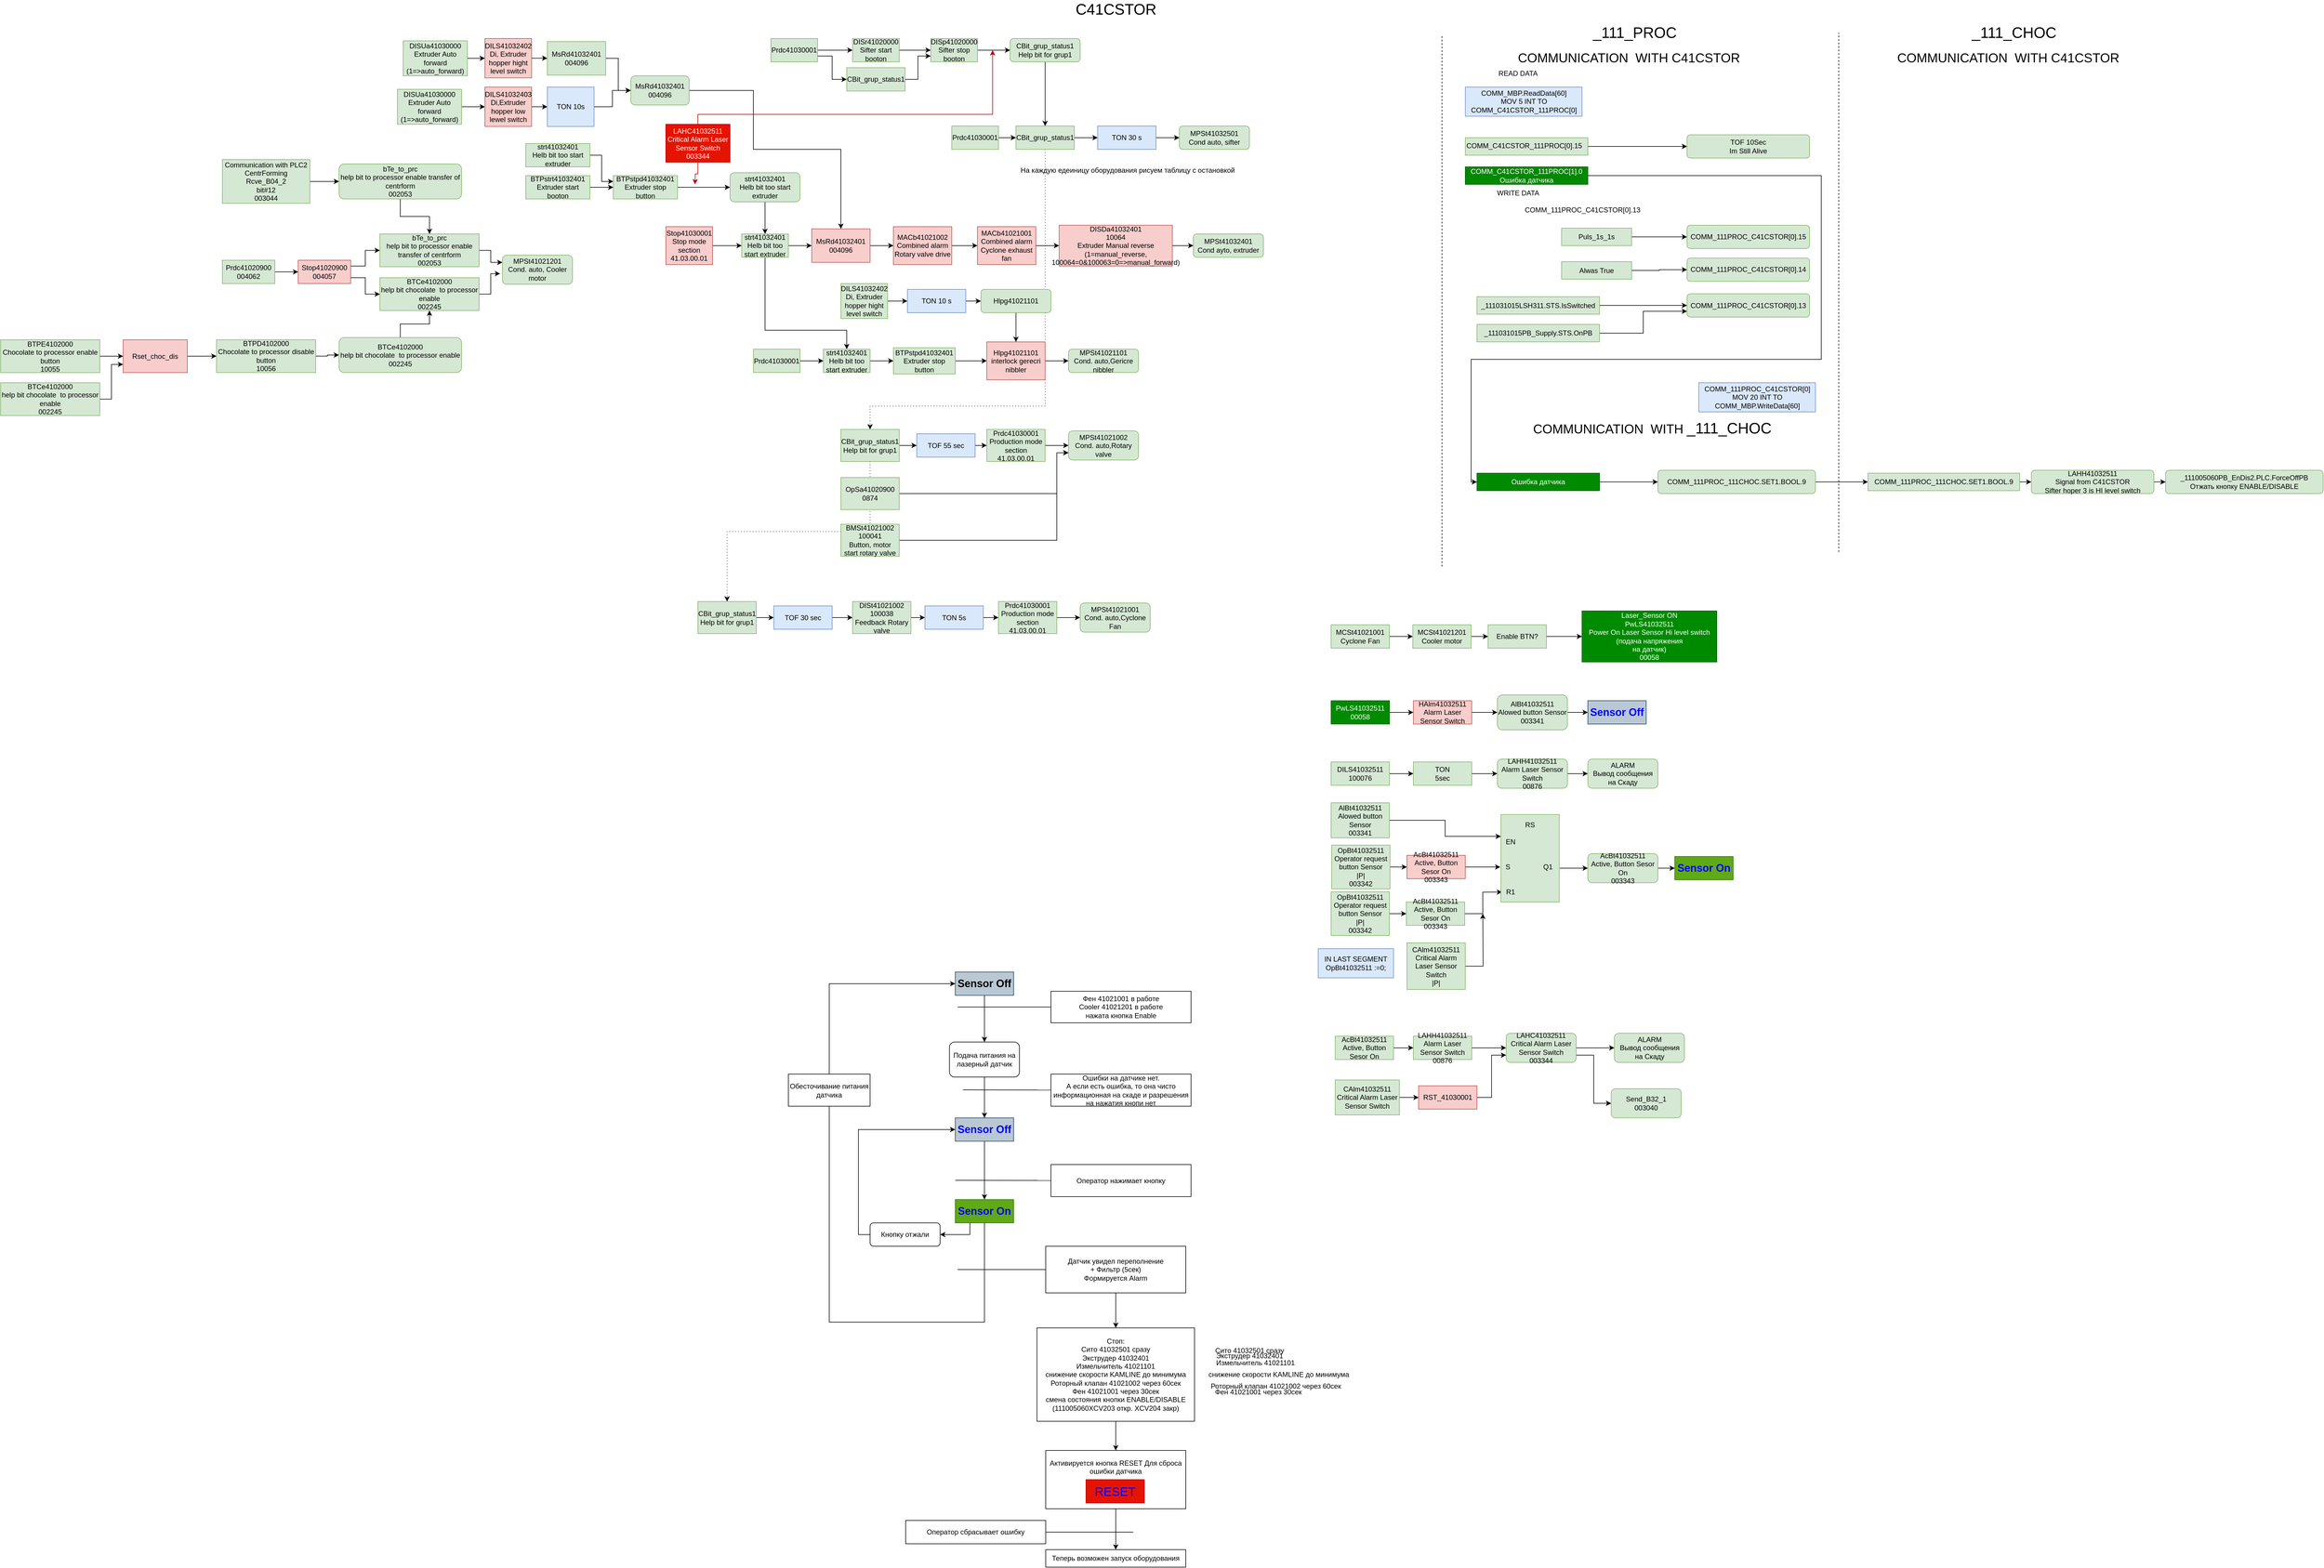 <mxfile version="12.9.9" type="github" pages="2">
  <diagram id="qHU7FAaES_boD9Tej4y-" name="Страница 1">
    <mxGraphModel dx="3076" dy="769" grid="1" gridSize="10" guides="1" tooltips="1" connect="1" arrows="1" fold="1" page="1" pageScale="1" pageWidth="827" pageHeight="1169" math="0" shadow="0">
      <root>
        <mxCell id="0" />
        <mxCell id="1" parent="0" />
        <mxCell id="2faM6xxn5gPUSQKG9c2S-5" style="edgeStyle=orthogonalEdgeStyle;rounded=0;orthogonalLoop=1;jettySize=auto;html=1;exitX=1;exitY=0.5;exitDx=0;exitDy=0;entryX=0;entryY=0.5;entryDx=0;entryDy=0;" parent="1" source="2faM6xxn5gPUSQKG9c2S-1" target="2faM6xxn5gPUSQKG9c2S-2" edge="1">
          <mxGeometry relative="1" as="geometry" />
        </mxCell>
        <mxCell id="2faM6xxn5gPUSQKG9c2S-1" value="Prdc41030001" style="rounded=0;whiteSpace=wrap;html=1;fillColor=#d5e8d4;strokeColor=#82b366;" parent="1" vertex="1">
          <mxGeometry x="110" y="240" width="80" height="40" as="geometry" />
        </mxCell>
        <mxCell id="2faM6xxn5gPUSQKG9c2S-6" style="edgeStyle=orthogonalEdgeStyle;rounded=0;orthogonalLoop=1;jettySize=auto;html=1;exitX=1;exitY=0.5;exitDx=0;exitDy=0;entryX=0;entryY=0.5;entryDx=0;entryDy=0;" parent="1" source="2faM6xxn5gPUSQKG9c2S-2" target="2faM6xxn5gPUSQKG9c2S-3" edge="1">
          <mxGeometry relative="1" as="geometry" />
        </mxCell>
        <mxCell id="PftA5TN3Sijjc4cnUTBq-42" style="edgeStyle=orthogonalEdgeStyle;rounded=0;orthogonalLoop=1;jettySize=auto;html=1;exitX=0.5;exitY=1;exitDx=0;exitDy=0;entryX=0.5;entryY=0;entryDx=0;entryDy=0;dashed=1;dashPattern=1 4;" parent="1" source="2faM6xxn5gPUSQKG9c2S-2" target="PftA5TN3Sijjc4cnUTBq-28" edge="1">
          <mxGeometry relative="1" as="geometry">
            <Array as="points">
              <mxPoint x="270" y="720" />
              <mxPoint x="-30" y="720" />
            </Array>
          </mxGeometry>
        </mxCell>
        <mxCell id="2faM6xxn5gPUSQKG9c2S-2" value="CBit_grup_status1" style="rounded=0;whiteSpace=wrap;html=1;fillColor=#d5e8d4;strokeColor=#82b366;" parent="1" vertex="1">
          <mxGeometry x="220" y="240" width="100" height="40" as="geometry" />
        </mxCell>
        <mxCell id="2faM6xxn5gPUSQKG9c2S-7" style="edgeStyle=orthogonalEdgeStyle;rounded=0;orthogonalLoop=1;jettySize=auto;html=1;exitX=1;exitY=0.5;exitDx=0;exitDy=0;entryX=0;entryY=0.5;entryDx=0;entryDy=0;" parent="1" source="2faM6xxn5gPUSQKG9c2S-3" target="2faM6xxn5gPUSQKG9c2S-4" edge="1">
          <mxGeometry relative="1" as="geometry" />
        </mxCell>
        <mxCell id="2faM6xxn5gPUSQKG9c2S-3" value="TON 30 s" style="rounded=0;whiteSpace=wrap;html=1;fillColor=#dae8fc;strokeColor=#6c8ebf;" parent="1" vertex="1">
          <mxGeometry x="360" y="240" width="100" height="40" as="geometry" />
        </mxCell>
        <mxCell id="2faM6xxn5gPUSQKG9c2S-4" value="&lt;div&gt;MPSt41032501&lt;/div&gt;&lt;div&gt;Cond auto, sifter&lt;br&gt;&lt;/div&gt;" style="rounded=1;whiteSpace=wrap;html=1;fillColor=#d5e8d4;strokeColor=#82b366;" parent="1" vertex="1">
          <mxGeometry x="500" y="240" width="120" height="40" as="geometry" />
        </mxCell>
        <mxCell id="2faM6xxn5gPUSQKG9c2S-10" style="edgeStyle=orthogonalEdgeStyle;rounded=0;orthogonalLoop=1;jettySize=auto;html=1;exitX=1;exitY=0.5;exitDx=0;exitDy=0;entryX=0;entryY=0.5;entryDx=0;entryDy=0;" parent="1" source="2faM6xxn5gPUSQKG9c2S-8" target="2faM6xxn5gPUSQKG9c2S-9" edge="1">
          <mxGeometry relative="1" as="geometry" />
        </mxCell>
        <mxCell id="2faM6xxn5gPUSQKG9c2S-22" style="edgeStyle=orthogonalEdgeStyle;rounded=0;orthogonalLoop=1;jettySize=auto;html=1;exitX=1;exitY=0.75;exitDx=0;exitDy=0;entryX=0;entryY=0.5;entryDx=0;entryDy=0;" parent="1" source="2faM6xxn5gPUSQKG9c2S-8" target="2faM6xxn5gPUSQKG9c2S-16" edge="1">
          <mxGeometry relative="1" as="geometry" />
        </mxCell>
        <mxCell id="2faM6xxn5gPUSQKG9c2S-8" value="Prdc41030001" style="rounded=0;whiteSpace=wrap;html=1;fillColor=#d5e8d4;strokeColor=#82b366;" parent="1" vertex="1">
          <mxGeometry x="-200" y="90" width="80" height="40" as="geometry" />
        </mxCell>
        <mxCell id="2faM6xxn5gPUSQKG9c2S-12" style="edgeStyle=orthogonalEdgeStyle;rounded=0;orthogonalLoop=1;jettySize=auto;html=1;exitX=1;exitY=0.5;exitDx=0;exitDy=0;entryX=0;entryY=0.5;entryDx=0;entryDy=0;" parent="1" source="2faM6xxn5gPUSQKG9c2S-9" target="2faM6xxn5gPUSQKG9c2S-11" edge="1">
          <mxGeometry relative="1" as="geometry" />
        </mxCell>
        <mxCell id="2faM6xxn5gPUSQKG9c2S-9" value="&lt;div&gt;DISr41020000&lt;/div&gt;Sifter start booton" style="rounded=0;whiteSpace=wrap;html=1;fillColor=#d5e8d4;strokeColor=#82b366;" parent="1" vertex="1">
          <mxGeometry x="-60" y="90" width="80" height="40" as="geometry" />
        </mxCell>
        <mxCell id="2faM6xxn5gPUSQKG9c2S-14" style="edgeStyle=orthogonalEdgeStyle;rounded=0;orthogonalLoop=1;jettySize=auto;html=1;" parent="1" source="2faM6xxn5gPUSQKG9c2S-11" target="2faM6xxn5gPUSQKG9c2S-13" edge="1">
          <mxGeometry relative="1" as="geometry" />
        </mxCell>
        <mxCell id="2faM6xxn5gPUSQKG9c2S-11" value="&lt;div&gt;DISp41020000&lt;/div&gt;Sifter stop booton" style="rounded=0;whiteSpace=wrap;html=1;fillColor=#d5e8d4;strokeColor=#82b366;" parent="1" vertex="1">
          <mxGeometry x="74" y="90" width="80" height="40" as="geometry" />
        </mxCell>
        <mxCell id="2faM6xxn5gPUSQKG9c2S-15" style="edgeStyle=orthogonalEdgeStyle;rounded=0;orthogonalLoop=1;jettySize=auto;html=1;exitX=0.5;exitY=1;exitDx=0;exitDy=0;entryX=0.5;entryY=0;entryDx=0;entryDy=0;" parent="1" source="2faM6xxn5gPUSQKG9c2S-13" target="2faM6xxn5gPUSQKG9c2S-2" edge="1">
          <mxGeometry relative="1" as="geometry" />
        </mxCell>
        <mxCell id="2faM6xxn5gPUSQKG9c2S-13" value="CBit_grup_status1&lt;div&gt;Help bit for grup1 &lt;/div&gt;" style="rounded=1;whiteSpace=wrap;html=1;fillColor=#d5e8d4;strokeColor=#82b366;" parent="1" vertex="1">
          <mxGeometry x="210" y="90" width="120" height="40" as="geometry" />
        </mxCell>
        <mxCell id="2faM6xxn5gPUSQKG9c2S-19" style="edgeStyle=orthogonalEdgeStyle;rounded=0;orthogonalLoop=1;jettySize=auto;html=1;entryX=0;entryY=0.75;entryDx=0;entryDy=0;" parent="1" source="2faM6xxn5gPUSQKG9c2S-16" target="2faM6xxn5gPUSQKG9c2S-11" edge="1">
          <mxGeometry relative="1" as="geometry" />
        </mxCell>
        <mxCell id="2faM6xxn5gPUSQKG9c2S-16" value="CBit_grup_status1" style="rounded=0;whiteSpace=wrap;html=1;fillColor=#d5e8d4;strokeColor=#82b366;" parent="1" vertex="1">
          <mxGeometry x="-70" y="140" width="100" height="40" as="geometry" />
        </mxCell>
        <mxCell id="2faM6xxn5gPUSQKG9c2S-23" value="&lt;div&gt;MPSt41032401&lt;/div&gt;&lt;div&gt;Cond ayto, extruder&lt;br&gt;&lt;/div&gt;" style="rounded=1;whiteSpace=wrap;html=1;fillColor=#d5e8d4;strokeColor=#82b366;" parent="1" vertex="1">
          <mxGeometry x="524" y="425" width="120" height="40" as="geometry" />
        </mxCell>
        <mxCell id="2faM6xxn5gPUSQKG9c2S-25" style="edgeStyle=orthogonalEdgeStyle;rounded=0;orthogonalLoop=1;jettySize=auto;html=1;exitX=1;exitY=0.5;exitDx=0;exitDy=0;entryX=0;entryY=0.5;entryDx=0;entryDy=0;" parent="1" source="2faM6xxn5gPUSQKG9c2S-24" target="2faM6xxn5gPUSQKG9c2S-23" edge="1">
          <mxGeometry relative="1" as="geometry" />
        </mxCell>
        <mxCell id="2faM6xxn5gPUSQKG9c2S-24" value="&lt;div&gt;DISDa41032401&lt;/div&gt;&lt;div&gt;10064&lt;br&gt;&lt;/div&gt;&lt;div&gt;Extruder Manual reverse (1=manual_reverse, 100064=0&amp;amp;100063=0=&amp;gt;manual_forward)&lt;br&gt;&lt;/div&gt;" style="rounded=0;whiteSpace=wrap;html=1;fillColor=#f8cecc;strokeColor=#b85450;" parent="1" vertex="1">
          <mxGeometry x="294" y="410" width="194" height="70" as="geometry" />
        </mxCell>
        <mxCell id="2faM6xxn5gPUSQKG9c2S-27" style="edgeStyle=orthogonalEdgeStyle;rounded=0;orthogonalLoop=1;jettySize=auto;html=1;exitX=1;exitY=0.5;exitDx=0;exitDy=0;" parent="1" source="2faM6xxn5gPUSQKG9c2S-26" target="2faM6xxn5gPUSQKG9c2S-24" edge="1">
          <mxGeometry relative="1" as="geometry" />
        </mxCell>
        <mxCell id="2faM6xxn5gPUSQKG9c2S-26" value="&lt;div&gt;MACb41021001&lt;/div&gt;&lt;div&gt;Combined alarm Cyclone exhaust fan&lt;br&gt;&lt;/div&gt;" style="rounded=0;whiteSpace=wrap;html=1;fillColor=#f8cecc;strokeColor=#b85450;" parent="1" vertex="1">
          <mxGeometry x="154" y="412.5" width="100" height="65" as="geometry" />
        </mxCell>
        <mxCell id="2faM6xxn5gPUSQKG9c2S-29" style="edgeStyle=orthogonalEdgeStyle;rounded=0;orthogonalLoop=1;jettySize=auto;html=1;entryX=0;entryY=0.5;entryDx=0;entryDy=0;" parent="1" source="2faM6xxn5gPUSQKG9c2S-28" target="2faM6xxn5gPUSQKG9c2S-26" edge="1">
          <mxGeometry relative="1" as="geometry" />
        </mxCell>
        <mxCell id="2faM6xxn5gPUSQKG9c2S-28" value="&lt;div&gt;MACb41021002&lt;/div&gt;&lt;div&gt;Combined alarm Rotary valve drive&lt;br&gt;&lt;/div&gt;" style="rounded=0;whiteSpace=wrap;html=1;fillColor=#f8cecc;strokeColor=#b85450;" parent="1" vertex="1">
          <mxGeometry x="10" y="412.5" width="100" height="65" as="geometry" />
        </mxCell>
        <mxCell id="2faM6xxn5gPUSQKG9c2S-31" style="edgeStyle=orthogonalEdgeStyle;rounded=0;orthogonalLoop=1;jettySize=auto;html=1;exitX=1;exitY=0.5;exitDx=0;exitDy=0;entryX=0;entryY=0.5;entryDx=0;entryDy=0;" parent="1" source="2faM6xxn5gPUSQKG9c2S-30" target="2faM6xxn5gPUSQKG9c2S-28" edge="1">
          <mxGeometry relative="1" as="geometry" />
        </mxCell>
        <mxCell id="2faM6xxn5gPUSQKG9c2S-30" value="&lt;div&gt;MsRd41032401&lt;/div&gt;004096" style="rounded=0;whiteSpace=wrap;html=1;fillColor=#f8cecc;strokeColor=#b85450;" parent="1" vertex="1">
          <mxGeometry x="-130" y="416.25" width="100" height="57.5" as="geometry" />
        </mxCell>
        <mxCell id="2faM6xxn5gPUSQKG9c2S-33" style="edgeStyle=orthogonalEdgeStyle;rounded=0;orthogonalLoop=1;jettySize=auto;html=1;entryX=0;entryY=0.5;entryDx=0;entryDy=0;" parent="1" source="2faM6xxn5gPUSQKG9c2S-32" target="2faM6xxn5gPUSQKG9c2S-30" edge="1">
          <mxGeometry relative="1" as="geometry" />
        </mxCell>
        <mxCell id="PftA5TN3Sijjc4cnUTBq-9" style="edgeStyle=orthogonalEdgeStyle;rounded=0;orthogonalLoop=1;jettySize=auto;html=1;entryX=0.5;entryY=0;entryDx=0;entryDy=0;" parent="1" source="2faM6xxn5gPUSQKG9c2S-32" target="PftA5TN3Sijjc4cnUTBq-8" edge="1">
          <mxGeometry relative="1" as="geometry">
            <Array as="points">
              <mxPoint x="-210" y="590" />
              <mxPoint x="-70" y="590" />
            </Array>
          </mxGeometry>
        </mxCell>
        <mxCell id="2faM6xxn5gPUSQKG9c2S-32" value="&lt;div&gt;strt41032401&lt;/div&gt;&lt;div&gt;Helb bit too start extruder&lt;br&gt;&lt;/div&gt;" style="rounded=0;whiteSpace=wrap;html=1;fillColor=#d5e8d4;strokeColor=#82b366;" parent="1" vertex="1">
          <mxGeometry x="-250" y="425" width="80" height="40" as="geometry" />
        </mxCell>
        <mxCell id="2faM6xxn5gPUSQKG9c2S-36" style="edgeStyle=orthogonalEdgeStyle;rounded=0;orthogonalLoop=1;jettySize=auto;html=1;exitX=1;exitY=0.5;exitDx=0;exitDy=0;entryX=0;entryY=0.5;entryDx=0;entryDy=0;" parent="1" source="2faM6xxn5gPUSQKG9c2S-34" target="2faM6xxn5gPUSQKG9c2S-32" edge="1">
          <mxGeometry relative="1" as="geometry" />
        </mxCell>
        <mxCell id="2faM6xxn5gPUSQKG9c2S-34" value="&lt;div&gt;Stop41030001&lt;/div&gt;Stop mode section 41.03.00.01" style="rounded=0;whiteSpace=wrap;html=1;fillColor=#f8cecc;strokeColor=#b85450;" parent="1" vertex="1">
          <mxGeometry x="-380" y="412.5" width="80" height="65" as="geometry" />
        </mxCell>
        <mxCell id="2faM6xxn5gPUSQKG9c2S-39" style="edgeStyle=orthogonalEdgeStyle;rounded=0;orthogonalLoop=1;jettySize=auto;html=1;" parent="1" edge="1">
          <mxGeometry relative="1" as="geometry">
            <mxPoint x="-550" y="442.5" as="sourcePoint" />
          </mxGeometry>
        </mxCell>
        <mxCell id="2faM6xxn5gPUSQKG9c2S-42" style="edgeStyle=orthogonalEdgeStyle;rounded=0;orthogonalLoop=1;jettySize=auto;html=1;entryX=0.5;entryY=0;entryDx=0;entryDy=0;" parent="1" source="2faM6xxn5gPUSQKG9c2S-41" target="2faM6xxn5gPUSQKG9c2S-32" edge="1">
          <mxGeometry relative="1" as="geometry" />
        </mxCell>
        <mxCell id="2faM6xxn5gPUSQKG9c2S-41" value="&lt;div&gt;strt41032401&lt;/div&gt;&lt;div&gt;Helb bit too start extruder&lt;br&gt;&lt;/div&gt;" style="rounded=1;whiteSpace=wrap;html=1;fillColor=#d5e8d4;strokeColor=#82b366;" parent="1" vertex="1">
          <mxGeometry x="-270" y="320" width="120" height="50" as="geometry" />
        </mxCell>
        <mxCell id="2faM6xxn5gPUSQKG9c2S-44" style="edgeStyle=orthogonalEdgeStyle;rounded=0;orthogonalLoop=1;jettySize=auto;html=1;exitX=1;exitY=0.5;exitDx=0;exitDy=0;entryX=0;entryY=0.5;entryDx=0;entryDy=0;" parent="1" source="2faM6xxn5gPUSQKG9c2S-43" target="2faM6xxn5gPUSQKG9c2S-41" edge="1">
          <mxGeometry relative="1" as="geometry" />
        </mxCell>
        <mxCell id="2faM6xxn5gPUSQKG9c2S-43" value="&lt;div&gt;BTPstpd41032401&lt;/div&gt;Extruder stop button" style="rounded=0;whiteSpace=wrap;html=1;fillColor=#d5e8d4;strokeColor=#82b366;" parent="1" vertex="1">
          <mxGeometry x="-470" y="325" width="110" height="40" as="geometry" />
        </mxCell>
        <mxCell id="2faM6xxn5gPUSQKG9c2S-46" style="edgeStyle=orthogonalEdgeStyle;rounded=0;orthogonalLoop=1;jettySize=auto;html=1;entryX=0;entryY=0.5;entryDx=0;entryDy=0;" parent="1" source="2faM6xxn5gPUSQKG9c2S-45" target="2faM6xxn5gPUSQKG9c2S-43" edge="1">
          <mxGeometry relative="1" as="geometry" />
        </mxCell>
        <mxCell id="2faM6xxn5gPUSQKG9c2S-45" value="&lt;div&gt;BTPstrt41032401&lt;/div&gt;&lt;div&gt;Extruder start booton&lt;br&gt;&lt;/div&gt;" style="rounded=0;whiteSpace=wrap;html=1;fillColor=#d5e8d4;strokeColor=#82b366;" parent="1" vertex="1">
          <mxGeometry x="-620" y="325" width="110" height="40" as="geometry" />
        </mxCell>
        <mxCell id="2faM6xxn5gPUSQKG9c2S-48" style="edgeStyle=orthogonalEdgeStyle;rounded=0;orthogonalLoop=1;jettySize=auto;html=1;entryX=0;entryY=0.25;entryDx=0;entryDy=0;" parent="1" source="2faM6xxn5gPUSQKG9c2S-47" target="2faM6xxn5gPUSQKG9c2S-43" edge="1">
          <mxGeometry relative="1" as="geometry" />
        </mxCell>
        <mxCell id="2faM6xxn5gPUSQKG9c2S-47" value="&lt;div&gt;strt41032401&lt;/div&gt;&lt;div&gt;Helb bit too start extruder&lt;br&gt;&lt;/div&gt;" style="rounded=0;whiteSpace=wrap;html=1;fillColor=#d5e8d4;strokeColor=#82b366;" parent="1" vertex="1">
          <mxGeometry x="-620" y="270" width="110" height="40" as="geometry" />
        </mxCell>
        <mxCell id="PftA5TN3Sijjc4cnUTBq-6" style="edgeStyle=orthogonalEdgeStyle;rounded=0;orthogonalLoop=1;jettySize=auto;html=1;exitX=1;exitY=0.5;exitDx=0;exitDy=0;entryX=0.5;entryY=0;entryDx=0;entryDy=0;" parent="1" source="2faM6xxn5gPUSQKG9c2S-49" target="2faM6xxn5gPUSQKG9c2S-30" edge="1">
          <mxGeometry relative="1" as="geometry">
            <Array as="points">
              <mxPoint x="-230" y="179" />
              <mxPoint x="-230" y="280" />
              <mxPoint x="-80" y="280" />
            </Array>
          </mxGeometry>
        </mxCell>
        <mxCell id="2faM6xxn5gPUSQKG9c2S-49" value="&lt;div&gt;MsRd41032401&lt;/div&gt;004096" style="rounded=1;whiteSpace=wrap;html=1;fillColor=#d5e8d4;strokeColor=#82b366;" parent="1" vertex="1">
          <mxGeometry x="-440" y="154" width="100" height="50" as="geometry" />
        </mxCell>
        <mxCell id="2faM6xxn5gPUSQKG9c2S-53" style="edgeStyle=orthogonalEdgeStyle;rounded=0;orthogonalLoop=1;jettySize=auto;html=1;entryX=0;entryY=0.5;entryDx=0;entryDy=0;" parent="1" source="2faM6xxn5gPUSQKG9c2S-50" target="2faM6xxn5gPUSQKG9c2S-52" edge="1">
          <mxGeometry relative="1" as="geometry" />
        </mxCell>
        <mxCell id="2faM6xxn5gPUSQKG9c2S-50" value="&lt;div&gt;DISUa41030000&lt;/div&gt;Extruder Auto forward (1=&amp;gt;auto_forward)" style="rounded=0;whiteSpace=wrap;html=1;fillColor=#d5e8d4;strokeColor=#82b366;" parent="1" vertex="1">
          <mxGeometry x="-830" y="94" width="110" height="60" as="geometry" />
        </mxCell>
        <mxCell id="PftA5TN3Sijjc4cnUTBq-2" style="edgeStyle=orthogonalEdgeStyle;rounded=0;orthogonalLoop=1;jettySize=auto;html=1;exitX=1;exitY=0.5;exitDx=0;exitDy=0;entryX=0;entryY=0.5;entryDx=0;entryDy=0;" parent="1" source="2faM6xxn5gPUSQKG9c2S-51" target="PftA5TN3Sijjc4cnUTBq-1" edge="1">
          <mxGeometry relative="1" as="geometry" />
        </mxCell>
        <mxCell id="2faM6xxn5gPUSQKG9c2S-51" value="&lt;div&gt;DISUa41030000&lt;/div&gt;Extruder Auto forward (1=&amp;gt;auto_forward)" style="rounded=0;whiteSpace=wrap;html=1;fillColor=#d5e8d4;strokeColor=#82b366;" parent="1" vertex="1">
          <mxGeometry x="-840" y="177" width="110" height="60" as="geometry" />
        </mxCell>
        <mxCell id="2faM6xxn5gPUSQKG9c2S-55" style="edgeStyle=orthogonalEdgeStyle;rounded=0;orthogonalLoop=1;jettySize=auto;html=1;entryX=0;entryY=0.5;entryDx=0;entryDy=0;" parent="1" source="2faM6xxn5gPUSQKG9c2S-52" target="2faM6xxn5gPUSQKG9c2S-54" edge="1">
          <mxGeometry relative="1" as="geometry" />
        </mxCell>
        <mxCell id="2faM6xxn5gPUSQKG9c2S-52" value="&lt;div&gt;DILS41032402&lt;/div&gt;Di, Extruder hopper hight level switch" style="rounded=0;whiteSpace=wrap;html=1;fillColor=#f8cecc;strokeColor=#b85450;" parent="1" vertex="1">
          <mxGeometry x="-690" y="90" width="80" height="67.5" as="geometry" />
        </mxCell>
        <mxCell id="2faM6xxn5gPUSQKG9c2S-56" style="edgeStyle=orthogonalEdgeStyle;rounded=0;orthogonalLoop=1;jettySize=auto;html=1;exitX=1;exitY=0.5;exitDx=0;exitDy=0;entryX=0;entryY=0.5;entryDx=0;entryDy=0;" parent="1" source="2faM6xxn5gPUSQKG9c2S-54" target="2faM6xxn5gPUSQKG9c2S-49" edge="1">
          <mxGeometry relative="1" as="geometry" />
        </mxCell>
        <mxCell id="2faM6xxn5gPUSQKG9c2S-54" value="&lt;div&gt;MsRd41032401&lt;/div&gt;004096" style="rounded=0;whiteSpace=wrap;html=1;fillColor=#d5e8d4;strokeColor=#82b366;" parent="1" vertex="1">
          <mxGeometry x="-583" y="95.25" width="100" height="57.5" as="geometry" />
        </mxCell>
        <mxCell id="PftA5TN3Sijjc4cnUTBq-4" style="edgeStyle=orthogonalEdgeStyle;rounded=0;orthogonalLoop=1;jettySize=auto;html=1;exitX=1;exitY=0.5;exitDx=0;exitDy=0;" parent="1" source="PftA5TN3Sijjc4cnUTBq-1" target="PftA5TN3Sijjc4cnUTBq-3" edge="1">
          <mxGeometry relative="1" as="geometry" />
        </mxCell>
        <mxCell id="PftA5TN3Sijjc4cnUTBq-1" value="&lt;div&gt;DILS41032403&lt;/div&gt;&lt;div&gt;Di,Extruder hopper low lewel switch&lt;br&gt;&lt;/div&gt;" style="rounded=0;whiteSpace=wrap;html=1;fillColor=#f8cecc;strokeColor=#b85450;" parent="1" vertex="1">
          <mxGeometry x="-690" y="173.25" width="80" height="67.5" as="geometry" />
        </mxCell>
        <mxCell id="PftA5TN3Sijjc4cnUTBq-5" style="edgeStyle=orthogonalEdgeStyle;rounded=0;orthogonalLoop=1;jettySize=auto;html=1;" parent="1" source="PftA5TN3Sijjc4cnUTBq-3" target="2faM6xxn5gPUSQKG9c2S-49" edge="1">
          <mxGeometry relative="1" as="geometry" />
        </mxCell>
        <mxCell id="PftA5TN3Sijjc4cnUTBq-3" value="TON 10s" style="rounded=0;whiteSpace=wrap;html=1;fillColor=#dae8fc;strokeColor=#6c8ebf;" parent="1" vertex="1">
          <mxGeometry x="-583" y="173.25" width="80" height="67.5" as="geometry" />
        </mxCell>
        <mxCell id="PftA5TN3Sijjc4cnUTBq-10" style="edgeStyle=orthogonalEdgeStyle;rounded=0;orthogonalLoop=1;jettySize=auto;html=1;exitX=1;exitY=0.5;exitDx=0;exitDy=0;" parent="1" source="PftA5TN3Sijjc4cnUTBq-7" target="PftA5TN3Sijjc4cnUTBq-8" edge="1">
          <mxGeometry relative="1" as="geometry" />
        </mxCell>
        <mxCell id="PftA5TN3Sijjc4cnUTBq-7" value="Prdc41030001" style="rounded=0;whiteSpace=wrap;html=1;fillColor=#d5e8d4;strokeColor=#82b366;" parent="1" vertex="1">
          <mxGeometry x="-230" y="622.5" width="80" height="40" as="geometry" />
        </mxCell>
        <mxCell id="PftA5TN3Sijjc4cnUTBq-12" style="edgeStyle=orthogonalEdgeStyle;rounded=0;orthogonalLoop=1;jettySize=auto;html=1;exitX=1;exitY=0.5;exitDx=0;exitDy=0;entryX=0;entryY=0.5;entryDx=0;entryDy=0;" parent="1" source="PftA5TN3Sijjc4cnUTBq-8" target="PftA5TN3Sijjc4cnUTBq-11" edge="1">
          <mxGeometry relative="1" as="geometry" />
        </mxCell>
        <mxCell id="PftA5TN3Sijjc4cnUTBq-8" value="&lt;div&gt;strt41032401&lt;br&gt;&lt;/div&gt;&lt;div&gt;Helb bit too start extruder&lt;/div&gt;" style="rounded=0;whiteSpace=wrap;html=1;fillColor=#d5e8d4;strokeColor=#82b366;" parent="1" vertex="1">
          <mxGeometry x="-110" y="622.5" width="80" height="40" as="geometry" />
        </mxCell>
        <mxCell id="PftA5TN3Sijjc4cnUTBq-14" style="edgeStyle=orthogonalEdgeStyle;rounded=0;orthogonalLoop=1;jettySize=auto;html=1;entryX=0;entryY=0.5;entryDx=0;entryDy=0;" parent="1" source="PftA5TN3Sijjc4cnUTBq-11" target="PftA5TN3Sijjc4cnUTBq-13" edge="1">
          <mxGeometry relative="1" as="geometry" />
        </mxCell>
        <mxCell id="PftA5TN3Sijjc4cnUTBq-11" value="&lt;div&gt;BTPstpd41032401&lt;/div&gt;Extruder stop button" style="rounded=0;whiteSpace=wrap;html=1;fillColor=#d5e8d4;strokeColor=#82b366;" parent="1" vertex="1">
          <mxGeometry x="10" y="620" width="106" height="45" as="geometry" />
        </mxCell>
        <mxCell id="PftA5TN3Sijjc4cnUTBq-16" style="edgeStyle=orthogonalEdgeStyle;rounded=0;orthogonalLoop=1;jettySize=auto;html=1;entryX=0;entryY=0.5;entryDx=0;entryDy=0;" parent="1" source="PftA5TN3Sijjc4cnUTBq-13" target="PftA5TN3Sijjc4cnUTBq-15" edge="1">
          <mxGeometry relative="1" as="geometry" />
        </mxCell>
        <mxCell id="PftA5TN3Sijjc4cnUTBq-13" value="&lt;div&gt;Hlpg41021101&lt;/div&gt;&lt;div&gt;interlock gerecri nibbler&lt;br&gt;&lt;/div&gt;" style="rounded=0;whiteSpace=wrap;html=1;fillColor=#f8cecc;strokeColor=#b85450;" parent="1" vertex="1">
          <mxGeometry x="170" y="610" width="100" height="65" as="geometry" />
        </mxCell>
        <mxCell id="PftA5TN3Sijjc4cnUTBq-15" value="&lt;div&gt;MPSt41021101&lt;/div&gt;&lt;div&gt;Cond. auto,Gericre nibbler&lt;br&gt;&lt;/div&gt;" style="rounded=1;whiteSpace=wrap;html=1;fillColor=#d5e8d4;strokeColor=#82b366;" parent="1" vertex="1">
          <mxGeometry x="310" y="622.5" width="120" height="40" as="geometry" />
        </mxCell>
        <mxCell id="PftA5TN3Sijjc4cnUTBq-19" style="edgeStyle=orthogonalEdgeStyle;rounded=0;orthogonalLoop=1;jettySize=auto;html=1;exitX=1;exitY=0.5;exitDx=0;exitDy=0;entryX=0;entryY=0.5;entryDx=0;entryDy=0;" parent="1" source="PftA5TN3Sijjc4cnUTBq-17" target="PftA5TN3Sijjc4cnUTBq-18" edge="1">
          <mxGeometry relative="1" as="geometry" />
        </mxCell>
        <mxCell id="PftA5TN3Sijjc4cnUTBq-17" value="&lt;div&gt;DILS41032402&lt;/div&gt;Di, Extruder hopper hight level switch" style="rounded=0;whiteSpace=wrap;html=1;fillColor=#d5e8d4;strokeColor=#82b366;" parent="1" vertex="1">
          <mxGeometry x="-80" y="510" width="80" height="60" as="geometry" />
        </mxCell>
        <mxCell id="PftA5TN3Sijjc4cnUTBq-22" style="edgeStyle=orthogonalEdgeStyle;rounded=0;orthogonalLoop=1;jettySize=auto;html=1;exitX=1;exitY=0.5;exitDx=0;exitDy=0;" parent="1" source="PftA5TN3Sijjc4cnUTBq-18" target="PftA5TN3Sijjc4cnUTBq-21" edge="1">
          <mxGeometry relative="1" as="geometry" />
        </mxCell>
        <mxCell id="PftA5TN3Sijjc4cnUTBq-18" value="TON 10 s" style="rounded=0;whiteSpace=wrap;html=1;fillColor=#dae8fc;strokeColor=#6c8ebf;" parent="1" vertex="1">
          <mxGeometry x="34" y="520" width="100" height="40" as="geometry" />
        </mxCell>
        <mxCell id="PftA5TN3Sijjc4cnUTBq-23" style="edgeStyle=orthogonalEdgeStyle;rounded=0;orthogonalLoop=1;jettySize=auto;html=1;entryX=0.5;entryY=0;entryDx=0;entryDy=0;" parent="1" source="PftA5TN3Sijjc4cnUTBq-21" target="PftA5TN3Sijjc4cnUTBq-13" edge="1">
          <mxGeometry relative="1" as="geometry" />
        </mxCell>
        <mxCell id="PftA5TN3Sijjc4cnUTBq-21" value="Hlpg41021101" style="rounded=1;whiteSpace=wrap;html=1;fillColor=#d5e8d4;strokeColor=#82b366;" parent="1" vertex="1">
          <mxGeometry x="160" y="520" width="120" height="40" as="geometry" />
        </mxCell>
        <mxCell id="PftA5TN3Sijjc4cnUTBq-25" value="&lt;div&gt;MPSt41021002&lt;/div&gt;&lt;div&gt;Cond. auto,Rotary valve&lt;br&gt;&lt;/div&gt;" style="rounded=1;whiteSpace=wrap;html=1;fillColor=#d5e8d4;strokeColor=#82b366;" parent="1" vertex="1">
          <mxGeometry x="310" y="762.5" width="120" height="50" as="geometry" />
        </mxCell>
        <mxCell id="PftA5TN3Sijjc4cnUTBq-27" style="edgeStyle=orthogonalEdgeStyle;rounded=0;orthogonalLoop=1;jettySize=auto;html=1;" parent="1" source="PftA5TN3Sijjc4cnUTBq-26" target="PftA5TN3Sijjc4cnUTBq-25" edge="1">
          <mxGeometry relative="1" as="geometry" />
        </mxCell>
        <mxCell id="PftA5TN3Sijjc4cnUTBq-26" value="&lt;div&gt;Prdc41030001&lt;/div&gt;&lt;div&gt;Production mode section 41.03.00.01&lt;br&gt;&lt;/div&gt;" style="rounded=0;whiteSpace=wrap;html=1;fillColor=#d5e8d4;strokeColor=#82b366;" parent="1" vertex="1">
          <mxGeometry x="170" y="760" width="100" height="55" as="geometry" />
        </mxCell>
        <mxCell id="PftA5TN3Sijjc4cnUTBq-31" style="edgeStyle=orthogonalEdgeStyle;rounded=0;orthogonalLoop=1;jettySize=auto;html=1;exitX=1;exitY=0.5;exitDx=0;exitDy=0;" parent="1" source="PftA5TN3Sijjc4cnUTBq-28" target="PftA5TN3Sijjc4cnUTBq-30" edge="1">
          <mxGeometry relative="1" as="geometry" />
        </mxCell>
        <mxCell id="PftA5TN3Sijjc4cnUTBq-54" style="edgeStyle=orthogonalEdgeStyle;rounded=0;orthogonalLoop=1;jettySize=auto;html=1;exitX=0.5;exitY=1;exitDx=0;exitDy=0;dashed=1;dashPattern=1 4;" parent="1" source="PftA5TN3Sijjc4cnUTBq-28" target="PftA5TN3Sijjc4cnUTBq-47" edge="1">
          <mxGeometry relative="1" as="geometry" />
        </mxCell>
        <mxCell id="PftA5TN3Sijjc4cnUTBq-28" value="&lt;div&gt;CBit_grup_status1&lt;/div&gt;&lt;div&gt;Help bit for grup1 &lt;br&gt;&lt;/div&gt;" style="rounded=0;whiteSpace=wrap;html=1;fillColor=#d5e8d4;strokeColor=#82b366;" parent="1" vertex="1">
          <mxGeometry x="-80" y="760" width="100" height="55" as="geometry" />
        </mxCell>
        <mxCell id="PftA5TN3Sijjc4cnUTBq-32" style="edgeStyle=orthogonalEdgeStyle;rounded=0;orthogonalLoop=1;jettySize=auto;html=1;exitX=1;exitY=0.5;exitDx=0;exitDy=0;entryX=0;entryY=0.5;entryDx=0;entryDy=0;" parent="1" source="PftA5TN3Sijjc4cnUTBq-30" target="PftA5TN3Sijjc4cnUTBq-26" edge="1">
          <mxGeometry relative="1" as="geometry" />
        </mxCell>
        <mxCell id="PftA5TN3Sijjc4cnUTBq-30" value="TOF 55 sec" style="rounded=0;whiteSpace=wrap;html=1;fillColor=#dae8fc;strokeColor=#6c8ebf;" parent="1" vertex="1">
          <mxGeometry x="50" y="767.5" width="100" height="40" as="geometry" />
        </mxCell>
        <mxCell id="PftA5TN3Sijjc4cnUTBq-35" style="edgeStyle=orthogonalEdgeStyle;rounded=0;orthogonalLoop=1;jettySize=auto;html=1;entryX=0;entryY=0.75;entryDx=0;entryDy=0;" parent="1" source="PftA5TN3Sijjc4cnUTBq-33" target="PftA5TN3Sijjc4cnUTBq-25" edge="1">
          <mxGeometry relative="1" as="geometry">
            <Array as="points">
              <mxPoint x="290" y="869.5" />
              <mxPoint x="290" y="799.5" />
            </Array>
          </mxGeometry>
        </mxCell>
        <mxCell id="PftA5TN3Sijjc4cnUTBq-33" value="&lt;div&gt;OpSa41020900&lt;/div&gt;&lt;div&gt;0874&lt;br&gt;&lt;/div&gt;" style="rounded=0;whiteSpace=wrap;html=1;fillColor=#d5e8d4;strokeColor=#82b366;" parent="1" vertex="1">
          <mxGeometry x="-80" y="842.5" width="100" height="55" as="geometry" />
        </mxCell>
        <mxCell id="PftA5TN3Sijjc4cnUTBq-36" style="edgeStyle=orthogonalEdgeStyle;rounded=0;orthogonalLoop=1;jettySize=auto;html=1;exitX=1;exitY=0.5;exitDx=0;exitDy=0;entryX=0;entryY=0.75;entryDx=0;entryDy=0;" parent="1" source="PftA5TN3Sijjc4cnUTBq-34" target="PftA5TN3Sijjc4cnUTBq-25" edge="1">
          <mxGeometry relative="1" as="geometry">
            <Array as="points">
              <mxPoint x="290" y="949.5" />
              <mxPoint x="290" y="799.5" />
            </Array>
          </mxGeometry>
        </mxCell>
        <mxCell id="PftA5TN3Sijjc4cnUTBq-34" value="&lt;div&gt;BMSt41021002&lt;/div&gt;&lt;div&gt;100041&lt;br&gt;&lt;/div&gt;&lt;div&gt;Button, motor start rotary valve&lt;br&gt;&lt;/div&gt;" style="rounded=0;whiteSpace=wrap;html=1;fillColor=#d5e8d4;strokeColor=#82b366;" parent="1" vertex="1">
          <mxGeometry x="-80" y="922.5" width="100" height="55" as="geometry" />
        </mxCell>
        <mxCell id="PftA5TN3Sijjc4cnUTBq-43" value="&lt;div&gt;MPSt41021001&lt;/div&gt;Cond. auto,Cyclone Fan" style="rounded=1;whiteSpace=wrap;html=1;fillColor=#d5e8d4;strokeColor=#82b366;" parent="1" vertex="1">
          <mxGeometry x="330" y="1057.5" width="120" height="50" as="geometry" />
        </mxCell>
        <mxCell id="PftA5TN3Sijjc4cnUTBq-44" style="edgeStyle=orthogonalEdgeStyle;rounded=0;orthogonalLoop=1;jettySize=auto;html=1;" parent="1" source="PftA5TN3Sijjc4cnUTBq-45" target="PftA5TN3Sijjc4cnUTBq-43" edge="1">
          <mxGeometry relative="1" as="geometry" />
        </mxCell>
        <mxCell id="PftA5TN3Sijjc4cnUTBq-45" value="&lt;div&gt;Prdc41030001&lt;/div&gt;&lt;div&gt;Production mode section 41.03.00.01&lt;br&gt;&lt;/div&gt;" style="rounded=0;whiteSpace=wrap;html=1;fillColor=#d5e8d4;strokeColor=#82b366;" parent="1" vertex="1">
          <mxGeometry x="190" y="1055" width="100" height="55" as="geometry" />
        </mxCell>
        <mxCell id="PftA5TN3Sijjc4cnUTBq-46" style="edgeStyle=orthogonalEdgeStyle;rounded=0;orthogonalLoop=1;jettySize=auto;html=1;exitX=1;exitY=0.5;exitDx=0;exitDy=0;" parent="1" source="PftA5TN3Sijjc4cnUTBq-47" target="PftA5TN3Sijjc4cnUTBq-49" edge="1">
          <mxGeometry relative="1" as="geometry" />
        </mxCell>
        <mxCell id="PftA5TN3Sijjc4cnUTBq-47" value="&lt;div&gt;CBit_grup_status1&lt;/div&gt;&lt;div&gt;Help bit for grup1 &lt;br&gt;&lt;/div&gt;" style="rounded=0;whiteSpace=wrap;html=1;fillColor=#d5e8d4;strokeColor=#82b366;" parent="1" vertex="1">
          <mxGeometry x="-325" y="1055" width="100" height="55" as="geometry" />
        </mxCell>
        <mxCell id="PftA5TN3Sijjc4cnUTBq-53" style="edgeStyle=orthogonalEdgeStyle;rounded=0;orthogonalLoop=1;jettySize=auto;html=1;exitX=1;exitY=0.5;exitDx=0;exitDy=0;" parent="1" source="PftA5TN3Sijjc4cnUTBq-49" target="PftA5TN3Sijjc4cnUTBq-51" edge="1">
          <mxGeometry relative="1" as="geometry" />
        </mxCell>
        <mxCell id="PftA5TN3Sijjc4cnUTBq-49" value="TOF 30 sec" style="rounded=0;whiteSpace=wrap;html=1;fillColor=#dae8fc;strokeColor=#6c8ebf;" parent="1" vertex="1">
          <mxGeometry x="-195" y="1062.5" width="100" height="40" as="geometry" />
        </mxCell>
        <mxCell id="hkABaDIOpiTLNoyFeZb9-75" style="edgeStyle=orthogonalEdgeStyle;rounded=0;orthogonalLoop=1;jettySize=auto;html=1;exitX=1;exitY=0.5;exitDx=0;exitDy=0;entryX=0;entryY=0.5;entryDx=0;entryDy=0;" parent="1" source="PftA5TN3Sijjc4cnUTBq-50" target="PftA5TN3Sijjc4cnUTBq-45" edge="1">
          <mxGeometry relative="1" as="geometry" />
        </mxCell>
        <mxCell id="PftA5TN3Sijjc4cnUTBq-50" value="TON 5s" style="rounded=0;whiteSpace=wrap;html=1;fillColor=#dae8fc;strokeColor=#6c8ebf;" parent="1" vertex="1">
          <mxGeometry x="64" y="1062.5" width="100" height="40" as="geometry" />
        </mxCell>
        <mxCell id="PftA5TN3Sijjc4cnUTBq-52" style="edgeStyle=orthogonalEdgeStyle;rounded=0;orthogonalLoop=1;jettySize=auto;html=1;exitX=1;exitY=0.5;exitDx=0;exitDy=0;" parent="1" source="PftA5TN3Sijjc4cnUTBq-51" target="PftA5TN3Sijjc4cnUTBq-50" edge="1">
          <mxGeometry relative="1" as="geometry" />
        </mxCell>
        <mxCell id="PftA5TN3Sijjc4cnUTBq-51" value="&lt;div&gt;DISt41021002&lt;/div&gt;&lt;div&gt;100038&lt;br&gt;&lt;/div&gt;&lt;div&gt;Feedback Rotary valve&lt;br&gt;&lt;/div&gt;" style="rounded=0;whiteSpace=wrap;html=1;fillColor=#d5e8d4;strokeColor=#82b366;" parent="1" vertex="1">
          <mxGeometry x="-60" y="1055" width="100" height="55" as="geometry" />
        </mxCell>
        <mxCell id="hkABaDIOpiTLNoyFeZb9-2" value="&lt;font style=&quot;font-size: 26px&quot;&gt;_111_PROC&lt;/font&gt;" style="text;html=1;align=center;verticalAlign=middle;resizable=0;points=[];autosize=1;" parent="1" vertex="1">
          <mxGeometry x="1200" y="70" width="160" height="20" as="geometry" />
        </mxCell>
        <mxCell id="hkABaDIOpiTLNoyFeZb9-29" style="edgeStyle=orthogonalEdgeStyle;rounded=0;orthogonalLoop=1;jettySize=auto;html=1;exitX=1;exitY=0.5;exitDx=0;exitDy=0;entryX=0;entryY=0.5;entryDx=0;entryDy=0;" parent="1" source="hkABaDIOpiTLNoyFeZb9-4" target="hkABaDIOpiTLNoyFeZb9-27" edge="1">
          <mxGeometry relative="1" as="geometry" />
        </mxCell>
        <mxCell id="hkABaDIOpiTLNoyFeZb9-4" value="COMM_C41CSTOR_111PROC[0].15" style="text;html=1;fillColor=#d5e8d4;strokeColor=#82b366;" parent="1" vertex="1">
          <mxGeometry x="990" y="260" width="210" height="30" as="geometry" />
        </mxCell>
        <mxCell id="hkABaDIOpiTLNoyFeZb9-5" value="" style="endArrow=none;dashed=1;html=1;" parent="1" edge="1">
          <mxGeometry width="50" height="50" relative="1" as="geometry">
            <mxPoint x="950" y="995" as="sourcePoint" />
            <mxPoint x="950" y="85" as="targetPoint" />
          </mxGeometry>
        </mxCell>
        <mxCell id="hkABaDIOpiTLNoyFeZb9-6" value="" style="endArrow=none;dashed=1;html=1;" parent="1" edge="1">
          <mxGeometry width="50" height="50" relative="1" as="geometry">
            <mxPoint x="1630" y="970" as="sourcePoint" />
            <mxPoint x="1630" y="80" as="targetPoint" />
          </mxGeometry>
        </mxCell>
        <mxCell id="hkABaDIOpiTLNoyFeZb9-8" value="COMM_111PROC_C41CSTOR[0].13" style="text;html=1;" parent="1" vertex="1">
          <mxGeometry x="1090" y="370" width="220" height="30" as="geometry" />
        </mxCell>
        <mxCell id="hkABaDIOpiTLNoyFeZb9-13" style="edgeStyle=orthogonalEdgeStyle;rounded=0;orthogonalLoop=1;jettySize=auto;html=1;exitX=1;exitY=0.5;exitDx=0;exitDy=0;entryX=0;entryY=0.5;entryDx=0;entryDy=0;" parent="1" source="hkABaDIOpiTLNoyFeZb9-9" target="hkABaDIOpiTLNoyFeZb9-12" edge="1">
          <mxGeometry relative="1" as="geometry" />
        </mxCell>
        <mxCell id="hkABaDIOpiTLNoyFeZb9-9" value="Puls_1s_1s" style="rounded=0;whiteSpace=wrap;html=1;fillColor=#d5e8d4;strokeColor=#82b366;" parent="1" vertex="1">
          <mxGeometry x="1155" y="415" width="120" height="30" as="geometry" />
        </mxCell>
        <mxCell id="hkABaDIOpiTLNoyFeZb9-10" value="COMM_111PROC_C41CSTOR[0].13" style="rounded=1;whiteSpace=wrap;html=1;fillColor=#d5e8d4;strokeColor=#82b366;" parent="1" vertex="1">
          <mxGeometry x="1370" y="527.5" width="210" height="40" as="geometry" />
        </mxCell>
        <mxCell id="hkABaDIOpiTLNoyFeZb9-11" value="COMM_111PROC_C41CSTOR[0].14" style="rounded=1;whiteSpace=wrap;html=1;fillColor=#d5e8d4;strokeColor=#82b366;" parent="1" vertex="1">
          <mxGeometry x="1370" y="466.25" width="210" height="40" as="geometry" />
        </mxCell>
        <mxCell id="hkABaDIOpiTLNoyFeZb9-12" value="COMM_111PROC_C41CSTOR[0].15" style="rounded=1;whiteSpace=wrap;html=1;fillColor=#d5e8d4;strokeColor=#82b366;" parent="1" vertex="1">
          <mxGeometry x="1370" y="410" width="210" height="40" as="geometry" />
        </mxCell>
        <mxCell id="hkABaDIOpiTLNoyFeZb9-15" style="edgeStyle=orthogonalEdgeStyle;rounded=0;orthogonalLoop=1;jettySize=auto;html=1;exitX=1;exitY=0.5;exitDx=0;exitDy=0;entryX=0;entryY=0.5;entryDx=0;entryDy=0;" parent="1" source="hkABaDIOpiTLNoyFeZb9-14" target="hkABaDIOpiTLNoyFeZb9-11" edge="1">
          <mxGeometry relative="1" as="geometry" />
        </mxCell>
        <mxCell id="hkABaDIOpiTLNoyFeZb9-14" value="Alwas True" style="rounded=0;whiteSpace=wrap;html=1;fillColor=#d5e8d4;strokeColor=#82b366;" parent="1" vertex="1">
          <mxGeometry x="1155" y="472.5" width="120" height="30" as="geometry" />
        </mxCell>
        <mxCell id="hkABaDIOpiTLNoyFeZb9-17" style="edgeStyle=orthogonalEdgeStyle;rounded=0;orthogonalLoop=1;jettySize=auto;html=1;exitX=1;exitY=0.5;exitDx=0;exitDy=0;entryX=0;entryY=0.5;entryDx=0;entryDy=0;" parent="1" source="hkABaDIOpiTLNoyFeZb9-16" target="hkABaDIOpiTLNoyFeZb9-10" edge="1">
          <mxGeometry relative="1" as="geometry" />
        </mxCell>
        <mxCell id="hkABaDIOpiTLNoyFeZb9-16" value="_111031015LSH311.STS.IsSwitched" style="rounded=0;whiteSpace=wrap;html=1;fillColor=#d5e8d4;strokeColor=#82b366;" parent="1" vertex="1">
          <mxGeometry x="1010" y="532.5" width="210" height="30" as="geometry" />
        </mxCell>
        <mxCell id="hkABaDIOpiTLNoyFeZb9-19" style="edgeStyle=orthogonalEdgeStyle;rounded=0;orthogonalLoop=1;jettySize=auto;html=1;exitX=1;exitY=0.5;exitDx=0;exitDy=0;entryX=0;entryY=0.75;entryDx=0;entryDy=0;" parent="1" source="hkABaDIOpiTLNoyFeZb9-18" target="hkABaDIOpiTLNoyFeZb9-10" edge="1">
          <mxGeometry relative="1" as="geometry" />
        </mxCell>
        <mxCell id="hkABaDIOpiTLNoyFeZb9-18" value="_111031015PB_Supply.STS.OnPB" style="rounded=0;whiteSpace=wrap;html=1;fillColor=#d5e8d4;strokeColor=#82b366;" parent="1" vertex="1">
          <mxGeometry x="1010" y="580" width="210" height="30" as="geometry" />
        </mxCell>
        <mxCell id="hkABaDIOpiTLNoyFeZb9-20" value="READ DATA" style="text;html=1;align=center;verticalAlign=middle;resizable=0;points=[];autosize=1;" parent="1" vertex="1">
          <mxGeometry x="1040" y="140" width="80" height="20" as="geometry" />
        </mxCell>
        <mxCell id="hkABaDIOpiTLNoyFeZb9-21" value="&lt;div&gt;COMM_MBP.ReadData[60]&lt;/div&gt;&lt;div&gt;MOV 5 INT TO&lt;/div&gt;&lt;div&gt;COMM_C41CSTOR_111PROC[0]&lt;br&gt;&lt;/div&gt;" style="text;html=1;align=center;verticalAlign=middle;resizable=0;points=[];autosize=1;fillColor=#dae8fc;strokeColor=#6c8ebf;" parent="1" vertex="1">
          <mxGeometry x="990" y="173.25" width="200" height="50" as="geometry" />
        </mxCell>
        <mxCell id="hkABaDIOpiTLNoyFeZb9-27" value="&lt;div&gt;TOF 10Sec&lt;/div&gt;&lt;div&gt;Im Still Alive&lt;br&gt;&lt;/div&gt;" style="rounded=1;whiteSpace=wrap;html=1;fillColor=#d5e8d4;strokeColor=#82b366;" parent="1" vertex="1">
          <mxGeometry x="1370" y="255" width="210" height="40" as="geometry" />
        </mxCell>
        <mxCell id="hkABaDIOpiTLNoyFeZb9-30" value="WRITE DATA" style="text;html=1;align=center;verticalAlign=middle;resizable=0;points=[];autosize=1;" parent="1" vertex="1">
          <mxGeometry x="1040" y="345" width="80" height="20" as="geometry" />
        </mxCell>
        <mxCell id="hkABaDIOpiTLNoyFeZb9-31" value="&lt;div&gt;COMM_111PROC_C41CSTOR[0]&lt;/div&gt;&lt;div&gt;MOV 20 INT TO&lt;/div&gt;&lt;div&gt;COMM_MBP.WriteData[60]&lt;br&gt;&lt;/div&gt;" style="text;html=1;align=center;verticalAlign=middle;resizable=0;points=[];autosize=1;fillColor=#dae8fc;strokeColor=#6c8ebf;" parent="1" vertex="1">
          <mxGeometry x="1390" y="680" width="200" height="50" as="geometry" />
        </mxCell>
        <mxCell id="hkABaDIOpiTLNoyFeZb9-32" value="&lt;font style=&quot;font-size: 22px&quot;&gt;COMMUNICATION&amp;nbsp; WITH C41CSTOR&lt;/font&gt;" style="text;html=1;align=center;verticalAlign=middle;resizable=0;points=[];autosize=1;" parent="1" vertex="1">
          <mxGeometry x="1070" y="114" width="400" height="20" as="geometry" />
        </mxCell>
        <mxCell id="hkABaDIOpiTLNoyFeZb9-33" value="&lt;font style=&quot;font-size: 26px&quot;&gt;C41CSTOR&lt;/font&gt;" style="text;html=1;align=center;verticalAlign=middle;resizable=0;points=[];autosize=1;" parent="1" vertex="1">
          <mxGeometry x="316" y="30" width="150" height="20" as="geometry" />
        </mxCell>
        <mxCell id="hkABaDIOpiTLNoyFeZb9-37" value="&lt;font style=&quot;font-size: 26px&quot;&gt;_111_CHOC&lt;/font&gt;" style="text;html=1;align=center;verticalAlign=middle;resizable=0;points=[];autosize=1;" parent="1" vertex="1">
          <mxGeometry x="1850" y="70" width="160" height="20" as="geometry" />
        </mxCell>
        <mxCell id="hkABaDIOpiTLNoyFeZb9-38" value="&lt;font style=&quot;font-size: 22px&quot;&gt;COMMUNICATION&amp;nbsp; WITH C41CSTOR&lt;/font&gt;" style="text;html=1;align=center;verticalAlign=middle;resizable=0;points=[];autosize=1;" parent="1" vertex="1">
          <mxGeometry x="1720" y="114" width="400" height="20" as="geometry" />
        </mxCell>
        <mxCell id="hkABaDIOpiTLNoyFeZb9-39" value="&lt;font style=&quot;font-size: 22px&quot;&gt;COMMUNICATION&amp;nbsp; WITH &lt;/font&gt;&lt;font style=&quot;font-size: 26px&quot;&gt;_111_CHOC&lt;/font&gt;" style="text;html=1;align=center;verticalAlign=middle;resizable=0;points=[];autosize=1;" parent="1" vertex="1">
          <mxGeometry x="1100" y="747.5" width="420" height="20" as="geometry" />
        </mxCell>
        <mxCell id="hkABaDIOpiTLNoyFeZb9-46" style="edgeStyle=orthogonalEdgeStyle;rounded=0;orthogonalLoop=1;jettySize=auto;html=1;exitX=1;exitY=0.5;exitDx=0;exitDy=0;entryX=0;entryY=0.5;entryDx=0;entryDy=0;" parent="1" source="hkABaDIOpiTLNoyFeZb9-40" target="hkABaDIOpiTLNoyFeZb9-45" edge="1">
          <mxGeometry relative="1" as="geometry" />
        </mxCell>
        <mxCell id="hkABaDIOpiTLNoyFeZb9-40" value="COMM_111PROC_111CHOC.SET1.BOOL.9" style="rounded=1;whiteSpace=wrap;html=1;fillColor=#d5e8d4;strokeColor=#82b366;" parent="1" vertex="1">
          <mxGeometry x="1320" y="830" width="270" height="40" as="geometry" />
        </mxCell>
        <mxCell id="hkABaDIOpiTLNoyFeZb9-44" style="edgeStyle=orthogonalEdgeStyle;rounded=0;orthogonalLoop=1;jettySize=auto;html=1;exitX=1;exitY=0.5;exitDx=0;exitDy=0;entryX=0;entryY=0.5;entryDx=0;entryDy=0;" parent="1" source="hkABaDIOpiTLNoyFeZb9-43" target="hkABaDIOpiTLNoyFeZb9-40" edge="1">
          <mxGeometry relative="1" as="geometry">
            <mxPoint x="1320" y="850" as="targetPoint" />
          </mxGeometry>
        </mxCell>
        <mxCell id="hkABaDIOpiTLNoyFeZb9-43" value="Ошибка датчика" style="rounded=0;whiteSpace=wrap;html=1;fillColor=#008a00;strokeColor=#005700;fontColor=#ffffff;" parent="1" vertex="1">
          <mxGeometry x="1010" y="835" width="210" height="30" as="geometry" />
        </mxCell>
        <mxCell id="-xeXV-bfDHSNAYk-ORl7-112" style="edgeStyle=orthogonalEdgeStyle;rounded=0;orthogonalLoop=1;jettySize=auto;html=1;exitX=1;exitY=0.5;exitDx=0;exitDy=0;entryX=0;entryY=0.5;entryDx=0;entryDy=0;" edge="1" parent="1" source="hkABaDIOpiTLNoyFeZb9-45" target="-xeXV-bfDHSNAYk-ORl7-111">
          <mxGeometry relative="1" as="geometry" />
        </mxCell>
        <mxCell id="hkABaDIOpiTLNoyFeZb9-45" value="COMM_111PROC_111CHOC.SET1.BOOL.9" style="rounded=0;whiteSpace=wrap;html=1;fillColor=#d5e8d4;strokeColor=#82b366;" parent="1" vertex="1">
          <mxGeometry x="1680" y="835" width="260" height="30" as="geometry" />
        </mxCell>
        <mxCell id="hkABaDIOpiTLNoyFeZb9-47" value="&lt;div&gt;_111005060PB_EnDis2.PLC.ForceOffPB&lt;/div&gt;&lt;div&gt;Отжать кнопку ENABLE/DISABLE&lt;br&gt;&lt;/div&gt;" style="rounded=1;whiteSpace=wrap;html=1;fillColor=#d5e8d4;strokeColor=#82b366;" parent="1" vertex="1">
          <mxGeometry x="2190" y="830" width="270" height="40" as="geometry" />
        </mxCell>
        <mxCell id="hkABaDIOpiTLNoyFeZb9-51" style="edgeStyle=orthogonalEdgeStyle;rounded=0;orthogonalLoop=1;jettySize=auto;html=1;entryX=0;entryY=0.5;entryDx=0;entryDy=0;" parent="1" source="hkABaDIOpiTLNoyFeZb9-50" target="hkABaDIOpiTLNoyFeZb9-43" edge="1">
          <mxGeometry relative="1" as="geometry">
            <Array as="points">
              <mxPoint x="1600" y="325" />
              <mxPoint x="1600" y="640" />
              <mxPoint x="1000" y="640" />
              <mxPoint x="1000" y="850" />
            </Array>
          </mxGeometry>
        </mxCell>
        <mxCell id="hkABaDIOpiTLNoyFeZb9-50" value="COMM_C41CSTOR_111PROC[1].0&lt;div&gt;Ошибка датчика&lt;/div&gt;" style="rounded=0;whiteSpace=wrap;html=1;fillColor=#008a00;strokeColor=#005700;fontColor=#ffffff;" parent="1" vertex="1">
          <mxGeometry x="990" y="310" width="210" height="30" as="geometry" />
        </mxCell>
        <mxCell id="hkABaDIOpiTLNoyFeZb9-60" value="&lt;div&gt;ALARM&lt;/div&gt;&lt;div&gt;Вывод сообщения на Скаду&lt;br&gt;&lt;/div&gt;" style="rounded=1;whiteSpace=wrap;html=1;fillColor=#d5e8d4;strokeColor=#82b366;" parent="1" vertex="1">
          <mxGeometry x="1245.5" y="1795" width="120" height="50" as="geometry" />
        </mxCell>
        <mxCell id="-xeXV-bfDHSNAYk-ORl7-83" style="edgeStyle=orthogonalEdgeStyle;rounded=0;orthogonalLoop=1;jettySize=auto;html=1;exitX=1;exitY=0.5;exitDx=0;exitDy=0;entryX=0.02;entryY=0.887;entryDx=0;entryDy=0;entryPerimeter=0;" edge="1" parent="1" source="hkABaDIOpiTLNoyFeZb9-71" target="-xeXV-bfDHSNAYk-ORl7-77">
          <mxGeometry relative="1" as="geometry" />
        </mxCell>
        <mxCell id="hkABaDIOpiTLNoyFeZb9-71" value="&lt;div&gt;AcBt41032511&lt;/div&gt;&lt;div&gt;Active, Button Sesor On&lt;/div&gt;&lt;div&gt;003343&lt;/div&gt;" style="rounded=0;whiteSpace=wrap;html=1;fillColor=#d5e8d4;strokeColor=#82b366;" parent="1" vertex="1">
          <mxGeometry x="889" y="1570" width="100" height="40" as="geometry" />
        </mxCell>
        <mxCell id="-xeXV-bfDHSNAYk-ORl7-79" style="edgeStyle=orthogonalEdgeStyle;rounded=0;orthogonalLoop=1;jettySize=auto;html=1;exitX=1;exitY=0.5;exitDx=0;exitDy=0;entryX=0;entryY=0.5;entryDx=0;entryDy=0;" edge="1" parent="1" source="hkABaDIOpiTLNoyFeZb9-76" target="-xeXV-bfDHSNAYk-ORl7-67">
          <mxGeometry relative="1" as="geometry" />
        </mxCell>
        <mxCell id="hkABaDIOpiTLNoyFeZb9-76" value="&lt;div&gt;OpBt41032511&lt;/div&gt;&lt;div&gt;Operator request button Sensor&lt;/div&gt;&lt;div&gt;|P|&lt;/div&gt;&lt;div&gt;003342&lt;/div&gt;" style="rounded=0;whiteSpace=wrap;html=1;fillColor=#d5e8d4;strokeColor=#82b366;" parent="1" vertex="1">
          <mxGeometry x="761" y="1472.5" width="100" height="75" as="geometry" />
        </mxCell>
        <mxCell id="hkABaDIOpiTLNoyFeZb9-77" value="&lt;font size=&quot;1&quot;&gt;&lt;b&gt;&lt;font style=&quot;font-size: 18px&quot; color=&quot;#0000FF&quot;&gt;Sensor Off&lt;/font&gt;&lt;/b&gt;&lt;/font&gt;" style="rounded=0;whiteSpace=wrap;html=1;fillColor=#bac8d3;strokeColor=#23445d;" parent="1" vertex="1">
          <mxGeometry x="1200" y="1225" width="100" height="40" as="geometry" />
        </mxCell>
        <mxCell id="-xeXV-bfDHSNAYk-ORl7-28" style="edgeStyle=orthogonalEdgeStyle;rounded=0;orthogonalLoop=1;jettySize=auto;html=1;exitX=1;exitY=0.5;exitDx=0;exitDy=0;entryX=0;entryY=0.5;entryDx=0;entryDy=0;" edge="1" parent="1" source="hkABaDIOpiTLNoyFeZb9-79" target="-xeXV-bfDHSNAYk-ORl7-27">
          <mxGeometry relative="1" as="geometry" />
        </mxCell>
        <mxCell id="hkABaDIOpiTLNoyFeZb9-79" value="&lt;div&gt;MCSt41021001&lt;br&gt;&lt;/div&gt;&lt;div&gt;Cyclone Fan&lt;br&gt;&lt;/div&gt;" style="rounded=0;whiteSpace=wrap;html=1;fillColor=#d5e8d4;strokeColor=#82b366;" parent="1" vertex="1">
          <mxGeometry x="760" y="1094.87" width="100" height="40" as="geometry" />
        </mxCell>
        <mxCell id="hkABaDIOpiTLNoyFeZb9-90" value="На каждую едеиницу оборудования рисуем таблицу с остановкой " style="text;html=1;align=center;verticalAlign=middle;resizable=0;points=[];autosize=1;" parent="1" vertex="1">
          <mxGeometry x="216" y="306" width="390" height="20" as="geometry" />
        </mxCell>
        <mxCell id="hkABaDIOpiTLNoyFeZb9-103" style="edgeStyle=orthogonalEdgeStyle;rounded=0;orthogonalLoop=1;jettySize=auto;html=1;exitX=0.5;exitY=1;exitDx=0;exitDy=0;" parent="1" source="hkABaDIOpiTLNoyFeZb9-94" target="hkABaDIOpiTLNoyFeZb9-100" edge="1">
          <mxGeometry relative="1" as="geometry" />
        </mxCell>
        <mxCell id="hkABaDIOpiTLNoyFeZb9-94" value="&lt;font size=&quot;1&quot;&gt;&lt;b&gt;&lt;font style=&quot;font-size: 18px&quot; color=&quot;#0000FF&quot;&gt;Sensor Off&lt;/font&gt;&lt;/b&gt;&lt;/font&gt;" style="rounded=0;whiteSpace=wrap;html=1;fillColor=#bac8d3;strokeColor=#23445d;" parent="1" vertex="1">
          <mxGeometry x="116" y="1940" width="100" height="40" as="geometry" />
        </mxCell>
        <mxCell id="hkABaDIOpiTLNoyFeZb9-96" style="edgeStyle=orthogonalEdgeStyle;rounded=0;orthogonalLoop=1;jettySize=auto;html=1;entryX=0.5;entryY=0;entryDx=0;entryDy=0;" parent="1" source="hkABaDIOpiTLNoyFeZb9-95" target="hkABaDIOpiTLNoyFeZb9-106" edge="1">
          <mxGeometry relative="1" as="geometry">
            <mxPoint x="166" y="1830" as="targetPoint" />
          </mxGeometry>
        </mxCell>
        <mxCell id="hkABaDIOpiTLNoyFeZb9-95" value="&lt;font size=&quot;1&quot;&gt;&lt;b&gt;&lt;font style=&quot;font-size: 18px&quot;&gt;Sensor Off&lt;/font&gt;&lt;/b&gt;&lt;/font&gt;" style="rounded=0;whiteSpace=wrap;html=1;fillColor=#bac8d3;strokeColor=#23445d;" parent="1" vertex="1">
          <mxGeometry x="116" y="1690" width="100" height="40" as="geometry" />
        </mxCell>
        <mxCell id="hkABaDIOpiTLNoyFeZb9-97" value="" style="endArrow=none;html=1;" parent="1" target="hkABaDIOpiTLNoyFeZb9-99" edge="1">
          <mxGeometry width="50" height="50" relative="1" as="geometry">
            <mxPoint x="120" y="1750" as="sourcePoint" />
            <mxPoint x="220" y="1830" as="targetPoint" />
          </mxGeometry>
        </mxCell>
        <mxCell id="hkABaDIOpiTLNoyFeZb9-99" value="&lt;div&gt;Фен 41021001 в работе&lt;/div&gt;&lt;div&gt;Cooler 41021201 в работе&lt;/div&gt;&lt;div&gt;нажата кнопка Enable&lt;br&gt;&lt;/div&gt;" style="rounded=0;whiteSpace=wrap;html=1;" parent="1" vertex="1">
          <mxGeometry x="280" y="1723" width="240" height="54" as="geometry" />
        </mxCell>
        <mxCell id="hkABaDIOpiTLNoyFeZb9-108" style="edgeStyle=orthogonalEdgeStyle;rounded=0;orthogonalLoop=1;jettySize=auto;html=1;entryX=0;entryY=0.5;entryDx=0;entryDy=0;" parent="1" source="hkABaDIOpiTLNoyFeZb9-100" target="hkABaDIOpiTLNoyFeZb9-95" edge="1">
          <mxGeometry relative="1" as="geometry">
            <Array as="points">
              <mxPoint x="166" y="2290" />
              <mxPoint x="-100" y="2290" />
              <mxPoint x="-100" y="1710" />
            </Array>
          </mxGeometry>
        </mxCell>
        <mxCell id="hkABaDIOpiTLNoyFeZb9-129" style="edgeStyle=orthogonalEdgeStyle;rounded=0;orthogonalLoop=1;jettySize=auto;html=1;exitX=0.25;exitY=1;exitDx=0;exitDy=0;entryX=1;entryY=0.5;entryDx=0;entryDy=0;" parent="1" source="hkABaDIOpiTLNoyFeZb9-100" target="hkABaDIOpiTLNoyFeZb9-124" edge="1">
          <mxGeometry relative="1" as="geometry" />
        </mxCell>
        <mxCell id="hkABaDIOpiTLNoyFeZb9-100" value="&lt;font size=&quot;1&quot;&gt;&lt;b&gt;&lt;font style=&quot;font-size: 18px&quot; color=&quot;#0000FF&quot;&gt;Sensor On&lt;/font&gt;&lt;/b&gt;&lt;/font&gt;" style="rounded=0;whiteSpace=wrap;html=1;fillColor=#60a917;strokeColor=#2D7600;fontColor=#ffffff;" parent="1" vertex="1">
          <mxGeometry x="116" y="2080" width="100" height="40" as="geometry" />
        </mxCell>
        <mxCell id="hkABaDIOpiTLNoyFeZb9-104" value="" style="endArrow=none;html=1;" parent="1" target="hkABaDIOpiTLNoyFeZb9-105" edge="1">
          <mxGeometry width="50" height="50" relative="1" as="geometry">
            <mxPoint x="116" y="2047" as="sourcePoint" />
            <mxPoint x="216" y="2047" as="targetPoint" />
          </mxGeometry>
        </mxCell>
        <mxCell id="hkABaDIOpiTLNoyFeZb9-105" value="&lt;div&gt;Оператор нажимает кнопку&lt;/div&gt;" style="rounded=0;whiteSpace=wrap;html=1;" parent="1" vertex="1">
          <mxGeometry x="280" y="2020" width="240" height="55" as="geometry" />
        </mxCell>
        <mxCell id="-xeXV-bfDHSNAYk-ORl7-40" style="edgeStyle=orthogonalEdgeStyle;rounded=0;orthogonalLoop=1;jettySize=auto;html=1;exitX=0.5;exitY=1;exitDx=0;exitDy=0;entryX=0.5;entryY=0;entryDx=0;entryDy=0;" edge="1" parent="1" source="hkABaDIOpiTLNoyFeZb9-106" target="hkABaDIOpiTLNoyFeZb9-94">
          <mxGeometry relative="1" as="geometry" />
        </mxCell>
        <mxCell id="hkABaDIOpiTLNoyFeZb9-106" value="Подача питания на лазерный датчик" style="rounded=1;whiteSpace=wrap;html=1;" parent="1" vertex="1">
          <mxGeometry x="106" y="1810" width="120" height="60" as="geometry" />
        </mxCell>
        <mxCell id="hkABaDIOpiTLNoyFeZb9-109" value="" style="endArrow=none;html=1;" parent="1" target="hkABaDIOpiTLNoyFeZb9-110" edge="1">
          <mxGeometry width="50" height="50" relative="1" as="geometry">
            <mxPoint x="120" y="2200" as="sourcePoint" />
            <mxPoint x="220" y="2177" as="targetPoint" />
          </mxGeometry>
        </mxCell>
        <mxCell id="hkABaDIOpiTLNoyFeZb9-133" style="edgeStyle=orthogonalEdgeStyle;rounded=0;orthogonalLoop=1;jettySize=auto;html=1;exitX=0.5;exitY=1;exitDx=0;exitDy=0;entryX=0.5;entryY=0;entryDx=0;entryDy=0;" parent="1" source="hkABaDIOpiTLNoyFeZb9-110" target="hkABaDIOpiTLNoyFeZb9-115" edge="1">
          <mxGeometry relative="1" as="geometry" />
        </mxCell>
        <mxCell id="hkABaDIOpiTLNoyFeZb9-110" value="&lt;div&gt;Датчик увидел переполнение&lt;/div&gt;&lt;div&gt;+ Фильтр (5сек)&lt;br&gt;&lt;/div&gt;&lt;div&gt;Формируется Alarm&lt;/div&gt;" style="rounded=0;whiteSpace=wrap;html=1;" parent="1" vertex="1">
          <mxGeometry x="271" y="2160" width="240" height="80" as="geometry" />
        </mxCell>
        <mxCell id="hkABaDIOpiTLNoyFeZb9-136" style="edgeStyle=orthogonalEdgeStyle;rounded=0;orthogonalLoop=1;jettySize=auto;html=1;entryX=0.5;entryY=0;entryDx=0;entryDy=0;" parent="1" source="hkABaDIOpiTLNoyFeZb9-115" target="hkABaDIOpiTLNoyFeZb9-134" edge="1">
          <mxGeometry relative="1" as="geometry" />
        </mxCell>
        <mxCell id="hkABaDIOpiTLNoyFeZb9-115" value="&lt;div&gt;Стоп:&lt;br&gt;&lt;/div&gt;&lt;div&gt;Сито 41032501 сразу &lt;br&gt;&lt;/div&gt;&lt;div&gt;Экструдер 41032401&lt;/div&gt;&lt;div&gt;Измельчитель 41021101&lt;/div&gt;&lt;div&gt;снижение скорости KAMLINE до минимума&lt;br&gt;&lt;/div&gt;&lt;div&gt;Роторный клапан 41021002 через 60сек&lt;br&gt;&lt;/div&gt;&lt;div&gt;Фен 41021001 через 30сек&lt;/div&gt;&lt;div&gt;смена состояния кнопки ENABLE/DISABLE&lt;/div&gt;&lt;div&gt;(111005060XCV203 откр. XCV204 закр)&lt;br&gt;&lt;/div&gt;" style="rounded=0;whiteSpace=wrap;html=1;" parent="1" vertex="1">
          <mxGeometry x="256" y="2300" width="270" height="160" as="geometry" />
        </mxCell>
        <mxCell id="hkABaDIOpiTLNoyFeZb9-125" style="edgeStyle=orthogonalEdgeStyle;rounded=0;orthogonalLoop=1;jettySize=auto;html=1;exitX=0;exitY=0.5;exitDx=0;exitDy=0;entryX=0;entryY=0.5;entryDx=0;entryDy=0;" parent="1" source="hkABaDIOpiTLNoyFeZb9-124" edge="1" target="hkABaDIOpiTLNoyFeZb9-94">
          <mxGeometry relative="1" as="geometry">
            <mxPoint x="-100" y="2140" as="targetPoint" />
          </mxGeometry>
        </mxCell>
        <mxCell id="hkABaDIOpiTLNoyFeZb9-124" value="Кнопку отжали" style="rounded=1;whiteSpace=wrap;html=1;" parent="1" vertex="1">
          <mxGeometry x="-30" y="2120" width="120" height="40" as="geometry" />
        </mxCell>
        <mxCell id="hkABaDIOpiTLNoyFeZb9-131" value="Обесточивание питания датчика" style="rounded=0;whiteSpace=wrap;html=1;" parent="1" vertex="1">
          <mxGeometry x="-170" y="1865" width="140" height="55" as="geometry" />
        </mxCell>
        <mxCell id="hkABaDIOpiTLNoyFeZb9-139" style="edgeStyle=orthogonalEdgeStyle;rounded=0;orthogonalLoop=1;jettySize=auto;html=1;exitX=0.5;exitY=1;exitDx=0;exitDy=0;entryX=0.5;entryY=0;entryDx=0;entryDy=0;" parent="1" source="hkABaDIOpiTLNoyFeZb9-134" target="hkABaDIOpiTLNoyFeZb9-137" edge="1">
          <mxGeometry relative="1" as="geometry" />
        </mxCell>
        <mxCell id="hkABaDIOpiTLNoyFeZb9-134" value="&lt;div&gt;Активируется кнопка RESET Для сброса ошибки датчика&lt;br&gt;&lt;/div&gt;&lt;div&gt;&lt;br&gt;&lt;/div&gt;&lt;div&gt;&lt;br&gt;&lt;/div&gt;&lt;div&gt;&lt;br&gt;&lt;/div&gt;" style="rounded=0;whiteSpace=wrap;html=1;" parent="1" vertex="1">
          <mxGeometry x="271" y="2510" width="240" height="100" as="geometry" />
        </mxCell>
        <mxCell id="hkABaDIOpiTLNoyFeZb9-135" value="&lt;font style=&quot;font-size: 21px&quot; color=&quot;#0000FF&quot;&gt;RESET&lt;/font&gt;" style="rounded=0;whiteSpace=wrap;html=1;fillColor=#e51400;strokeColor=#B20000;fontColor=#ffffff;" parent="1" vertex="1">
          <mxGeometry x="340" y="2560" width="100" height="40" as="geometry" />
        </mxCell>
        <mxCell id="hkABaDIOpiTLNoyFeZb9-137" value="&lt;div&gt;Теперь возможен запуск оборудования&lt;br&gt;&lt;/div&gt;" style="rounded=0;whiteSpace=wrap;html=1;" parent="1" vertex="1">
          <mxGeometry x="271" y="2680" width="240" height="30" as="geometry" />
        </mxCell>
        <mxCell id="hkABaDIOpiTLNoyFeZb9-138" value="" style="endArrow=none;html=1;" parent="1" edge="1">
          <mxGeometry width="50" height="50" relative="1" as="geometry">
            <mxPoint x="270" y="2650" as="sourcePoint" />
            <mxPoint x="421.0" y="2650" as="targetPoint" />
          </mxGeometry>
        </mxCell>
        <mxCell id="hkABaDIOpiTLNoyFeZb9-140" value="Оператор сбрасывает ошибку" style="rounded=0;whiteSpace=wrap;html=1;" parent="1" vertex="1">
          <mxGeometry x="31" y="2630" width="240" height="40" as="geometry" />
        </mxCell>
        <mxCell id="-xeXV-bfDHSNAYk-ORl7-5" style="edgeStyle=orthogonalEdgeStyle;rounded=0;orthogonalLoop=1;jettySize=auto;html=1;exitX=1;exitY=0.5;exitDx=0;exitDy=0;entryX=0;entryY=0.5;entryDx=0;entryDy=0;" edge="1" parent="1" source="-xeXV-bfDHSNAYk-ORl7-3" target="-xeXV-bfDHSNAYk-ORl7-4">
          <mxGeometry relative="1" as="geometry" />
        </mxCell>
        <mxCell id="-xeXV-bfDHSNAYk-ORl7-3" value="&lt;div&gt;Prdc41020900&lt;/div&gt;&lt;div&gt;004062&lt;/div&gt;" style="rounded=0;whiteSpace=wrap;html=1;fillColor=#d5e8d4;strokeColor=#82b366;" vertex="1" parent="1">
          <mxGeometry x="-1140" y="470" width="90" height="40" as="geometry" />
        </mxCell>
        <mxCell id="-xeXV-bfDHSNAYk-ORl7-8" style="edgeStyle=orthogonalEdgeStyle;rounded=0;orthogonalLoop=1;jettySize=auto;html=1;exitX=1;exitY=0.25;exitDx=0;exitDy=0;" edge="1" parent="1" source="-xeXV-bfDHSNAYk-ORl7-4" target="-xeXV-bfDHSNAYk-ORl7-7">
          <mxGeometry relative="1" as="geometry" />
        </mxCell>
        <mxCell id="-xeXV-bfDHSNAYk-ORl7-9" style="edgeStyle=orthogonalEdgeStyle;rounded=0;orthogonalLoop=1;jettySize=auto;html=1;exitX=1;exitY=0.75;exitDx=0;exitDy=0;" edge="1" parent="1" source="-xeXV-bfDHSNAYk-ORl7-4" target="-xeXV-bfDHSNAYk-ORl7-6">
          <mxGeometry relative="1" as="geometry" />
        </mxCell>
        <mxCell id="-xeXV-bfDHSNAYk-ORl7-4" value="&lt;div&gt;Stop41020900&lt;/div&gt;&lt;div&gt;004057&lt;br&gt;&lt;/div&gt;" style="rounded=0;whiteSpace=wrap;html=1;fillColor=#f8cecc;strokeColor=#b85450;" vertex="1" parent="1">
          <mxGeometry x="-1010" y="470" width="90" height="40" as="geometry" />
        </mxCell>
        <mxCell id="-xeXV-bfDHSNAYk-ORl7-12" style="edgeStyle=orthogonalEdgeStyle;rounded=0;orthogonalLoop=1;jettySize=auto;html=1;exitX=1;exitY=0.5;exitDx=0;exitDy=0;entryX=-0.033;entryY=0.635;entryDx=0;entryDy=0;entryPerimeter=0;" edge="1" parent="1" source="-xeXV-bfDHSNAYk-ORl7-6" target="-xeXV-bfDHSNAYk-ORl7-10">
          <mxGeometry relative="1" as="geometry" />
        </mxCell>
        <mxCell id="-xeXV-bfDHSNAYk-ORl7-6" value="&lt;div&gt;BTCe4102000&lt;/div&gt;&lt;div&gt;help bit chocolate&amp;nbsp; to processor enable &lt;br&gt;&lt;/div&gt;&lt;div&gt;002245&lt;br&gt;&lt;/div&gt;" style="rounded=0;whiteSpace=wrap;html=1;fillColor=#d5e8d4;strokeColor=#82b366;" vertex="1" parent="1">
          <mxGeometry x="-870" y="500" width="170" height="56.25" as="geometry" />
        </mxCell>
        <mxCell id="-xeXV-bfDHSNAYk-ORl7-11" style="edgeStyle=orthogonalEdgeStyle;rounded=0;orthogonalLoop=1;jettySize=auto;html=1;exitX=1;exitY=0.5;exitDx=0;exitDy=0;entryX=0;entryY=0.25;entryDx=0;entryDy=0;" edge="1" parent="1" source="-xeXV-bfDHSNAYk-ORl7-7" target="-xeXV-bfDHSNAYk-ORl7-10">
          <mxGeometry relative="1" as="geometry" />
        </mxCell>
        <mxCell id="-xeXV-bfDHSNAYk-ORl7-7" value="&lt;div&gt;bTe_to_prc&lt;/div&gt;&lt;div&gt;help bit to processor enable transfer of centrform&lt;/div&gt;&lt;div&gt;002053&lt;br&gt;&lt;/div&gt;" style="rounded=0;whiteSpace=wrap;html=1;fillColor=#d5e8d4;strokeColor=#82b366;" vertex="1" parent="1">
          <mxGeometry x="-870" y="425" width="170" height="56.25" as="geometry" />
        </mxCell>
        <mxCell id="-xeXV-bfDHSNAYk-ORl7-10" value="&lt;div&gt;MPSt41021201&lt;/div&gt;&lt;div&gt;Cond. auto, Cooler motor&lt;br&gt;&lt;/div&gt;" style="rounded=1;whiteSpace=wrap;html=1;fillColor=#d5e8d4;strokeColor=#82b366;" vertex="1" parent="1">
          <mxGeometry x="-660" y="461.25" width="120" height="50" as="geometry" />
        </mxCell>
        <mxCell id="-xeXV-bfDHSNAYk-ORl7-14" style="edgeStyle=orthogonalEdgeStyle;rounded=0;orthogonalLoop=1;jettySize=auto;html=1;entryX=0.5;entryY=0;entryDx=0;entryDy=0;" edge="1" parent="1" source="-xeXV-bfDHSNAYk-ORl7-13" target="-xeXV-bfDHSNAYk-ORl7-7">
          <mxGeometry relative="1" as="geometry" />
        </mxCell>
        <mxCell id="-xeXV-bfDHSNAYk-ORl7-13" value="&lt;div&gt;bTe_to_prc&lt;/div&gt;&lt;div&gt;help bit to processor enable transfer of centrform&lt;/div&gt;&lt;div&gt;002053&lt;br&gt;&lt;/div&gt;" style="rounded=1;whiteSpace=wrap;html=1;fillColor=#d5e8d4;strokeColor=#82b366;" vertex="1" parent="1">
          <mxGeometry x="-940" y="305" width="210" height="60" as="geometry" />
        </mxCell>
        <mxCell id="-xeXV-bfDHSNAYk-ORl7-16" style="edgeStyle=orthogonalEdgeStyle;rounded=0;orthogonalLoop=1;jettySize=auto;html=1;" edge="1" parent="1" source="-xeXV-bfDHSNAYk-ORl7-15" target="-xeXV-bfDHSNAYk-ORl7-13">
          <mxGeometry relative="1" as="geometry" />
        </mxCell>
        <mxCell id="-xeXV-bfDHSNAYk-ORl7-15" value="&lt;div&gt;Communication with PLC2 CentrForming&lt;br&gt;&lt;/div&gt;&lt;div&gt;Rcve_B04_2&lt;/div&gt;&lt;div&gt;bit#12&lt;br&gt;&lt;/div&gt;&lt;div&gt;003044&lt;/div&gt;" style="rounded=0;whiteSpace=wrap;html=1;fillColor=#d5e8d4;strokeColor=#82b366;" vertex="1" parent="1">
          <mxGeometry x="-1140" y="297.5" width="150" height="75" as="geometry" />
        </mxCell>
        <mxCell id="-xeXV-bfDHSNAYk-ORl7-18" style="edgeStyle=orthogonalEdgeStyle;rounded=0;orthogonalLoop=1;jettySize=auto;html=1;exitX=0.5;exitY=0;exitDx=0;exitDy=0;entryX=0.5;entryY=1;entryDx=0;entryDy=0;" edge="1" parent="1" source="-xeXV-bfDHSNAYk-ORl7-17" target="-xeXV-bfDHSNAYk-ORl7-6">
          <mxGeometry relative="1" as="geometry" />
        </mxCell>
        <mxCell id="-xeXV-bfDHSNAYk-ORl7-17" value="&lt;div&gt;BTCe4102000&lt;/div&gt;&lt;div&gt;help bit chocolate&amp;nbsp; to processor enable &lt;br&gt;&lt;/div&gt;&lt;div&gt;002245&lt;br&gt;&lt;/div&gt;" style="rounded=1;whiteSpace=wrap;html=1;fillColor=#d5e8d4;strokeColor=#82b366;" vertex="1" parent="1">
          <mxGeometry x="-940" y="602.5" width="210" height="60" as="geometry" />
        </mxCell>
        <mxCell id="-xeXV-bfDHSNAYk-ORl7-20" style="edgeStyle=orthogonalEdgeStyle;rounded=0;orthogonalLoop=1;jettySize=auto;html=1;exitX=1;exitY=0.5;exitDx=0;exitDy=0;entryX=0;entryY=0.5;entryDx=0;entryDy=0;" edge="1" parent="1" source="-xeXV-bfDHSNAYk-ORl7-19" target="-xeXV-bfDHSNAYk-ORl7-17">
          <mxGeometry relative="1" as="geometry" />
        </mxCell>
        <mxCell id="-xeXV-bfDHSNAYk-ORl7-19" value="&lt;div&gt;BTPD4102000&lt;/div&gt;&lt;div&gt;Chocolate to processor disable button&lt;/div&gt;&lt;div&gt;10056&lt;br&gt;&lt;/div&gt;" style="rounded=0;whiteSpace=wrap;html=1;fillColor=#d5e8d4;strokeColor=#82b366;" vertex="1" parent="1">
          <mxGeometry x="-1150" y="606.25" width="170" height="56.25" as="geometry" />
        </mxCell>
        <mxCell id="-xeXV-bfDHSNAYk-ORl7-22" style="edgeStyle=orthogonalEdgeStyle;rounded=0;orthogonalLoop=1;jettySize=auto;html=1;exitX=1;exitY=0.5;exitDx=0;exitDy=0;entryX=0;entryY=0.5;entryDx=0;entryDy=0;" edge="1" parent="1" source="-xeXV-bfDHSNAYk-ORl7-21" target="-xeXV-bfDHSNAYk-ORl7-19">
          <mxGeometry relative="1" as="geometry" />
        </mxCell>
        <mxCell id="-xeXV-bfDHSNAYk-ORl7-21" value="Rset_choc_dis" style="rounded=0;whiteSpace=wrap;html=1;fillColor=#f8cecc;strokeColor=#b85450;" vertex="1" parent="1">
          <mxGeometry x="-1310" y="606.38" width="110" height="56.25" as="geometry" />
        </mxCell>
        <mxCell id="-xeXV-bfDHSNAYk-ORl7-24" style="edgeStyle=orthogonalEdgeStyle;rounded=0;orthogonalLoop=1;jettySize=auto;html=1;exitX=1;exitY=0.5;exitDx=0;exitDy=0;entryX=0;entryY=0.5;entryDx=0;entryDy=0;" edge="1" parent="1" source="-xeXV-bfDHSNAYk-ORl7-23" target="-xeXV-bfDHSNAYk-ORl7-21">
          <mxGeometry relative="1" as="geometry" />
        </mxCell>
        <mxCell id="-xeXV-bfDHSNAYk-ORl7-23" value="&lt;div&gt;BTPE4102000&lt;/div&gt;&lt;div&gt;Chocolate to processor enable button&lt;/div&gt;&lt;div&gt;10055&lt;br&gt;&lt;/div&gt;" style="rounded=0;whiteSpace=wrap;html=1;fillColor=#d5e8d4;strokeColor=#82b366;" vertex="1" parent="1">
          <mxGeometry x="-1520" y="606.38" width="170" height="56.25" as="geometry" />
        </mxCell>
        <mxCell id="-xeXV-bfDHSNAYk-ORl7-26" style="edgeStyle=orthogonalEdgeStyle;rounded=0;orthogonalLoop=1;jettySize=auto;html=1;entryX=0;entryY=0.75;entryDx=0;entryDy=0;" edge="1" parent="1" source="-xeXV-bfDHSNAYk-ORl7-25" target="-xeXV-bfDHSNAYk-ORl7-21">
          <mxGeometry relative="1" as="geometry" />
        </mxCell>
        <mxCell id="-xeXV-bfDHSNAYk-ORl7-25" value="&lt;div&gt;BTCe4102000&lt;/div&gt;&lt;div&gt;help bit chocolate&amp;nbsp; to processor enable &lt;br&gt;&lt;/div&gt;&lt;div&gt;002245&lt;br&gt;&lt;/div&gt;" style="rounded=0;whiteSpace=wrap;html=1;fillColor=#d5e8d4;strokeColor=#82b366;" vertex="1" parent="1">
          <mxGeometry x="-1520" y="680" width="170" height="56.25" as="geometry" />
        </mxCell>
        <mxCell id="-xeXV-bfDHSNAYk-ORl7-31" style="edgeStyle=orthogonalEdgeStyle;rounded=0;orthogonalLoop=1;jettySize=auto;html=1;exitX=1;exitY=0.5;exitDx=0;exitDy=0;" edge="1" parent="1" source="-xeXV-bfDHSNAYk-ORl7-27" target="-xeXV-bfDHSNAYk-ORl7-30">
          <mxGeometry relative="1" as="geometry" />
        </mxCell>
        <mxCell id="-xeXV-bfDHSNAYk-ORl7-27" value="&lt;div&gt;MCSt41021201&lt;/div&gt;&lt;div&gt;Cooler motor&lt;br&gt;&lt;/div&gt;" style="rounded=0;whiteSpace=wrap;html=1;fillColor=#d5e8d4;strokeColor=#82b366;" vertex="1" parent="1">
          <mxGeometry x="900" y="1094.87" width="100" height="40" as="geometry" />
        </mxCell>
        <mxCell id="-xeXV-bfDHSNAYk-ORl7-29" value="&lt;div&gt;Laser_Sensor ON&lt;/div&gt;&lt;div&gt;PwLS41032511&lt;/div&gt;&lt;div&gt;Power On Laser Sensor Hi level switch&lt;br&gt;&lt;/div&gt;&lt;div&gt;(подача напряжения&lt;/div&gt;&lt;div&gt;на датчик)&lt;/div&gt;&lt;div&gt;&lt;span class=&quot;tracker_markup&quot;&gt;00058&lt;/span&gt;&lt;/div&gt;" style="rounded=0;whiteSpace=wrap;html=1;fillColor=#008a00;strokeColor=#005700;fontColor=#ffffff;" vertex="1" parent="1">
          <mxGeometry x="1190" y="1071.12" width="231" height="87.5" as="geometry" />
        </mxCell>
        <mxCell id="-xeXV-bfDHSNAYk-ORl7-32" style="edgeStyle=orthogonalEdgeStyle;rounded=0;orthogonalLoop=1;jettySize=auto;html=1;exitX=1;exitY=0.5;exitDx=0;exitDy=0;entryX=0;entryY=0.5;entryDx=0;entryDy=0;" edge="1" parent="1" source="-xeXV-bfDHSNAYk-ORl7-30" target="-xeXV-bfDHSNAYk-ORl7-29">
          <mxGeometry relative="1" as="geometry" />
        </mxCell>
        <mxCell id="-xeXV-bfDHSNAYk-ORl7-30" value="Enable BTN?" style="rounded=0;whiteSpace=wrap;html=1;fillColor=#d5e8d4;strokeColor=#82b366;" vertex="1" parent="1">
          <mxGeometry x="1029" y="1094.87" width="100" height="40" as="geometry" />
        </mxCell>
        <mxCell id="-xeXV-bfDHSNAYk-ORl7-56" style="edgeStyle=orthogonalEdgeStyle;rounded=0;orthogonalLoop=1;jettySize=auto;html=1;exitX=1;exitY=0.5;exitDx=0;exitDy=0;entryX=0;entryY=0.5;entryDx=0;entryDy=0;" edge="1" parent="1" source="-xeXV-bfDHSNAYk-ORl7-33" target="-xeXV-bfDHSNAYk-ORl7-53">
          <mxGeometry relative="1" as="geometry" />
        </mxCell>
        <mxCell id="-xeXV-bfDHSNAYk-ORl7-33" value="&lt;div&gt;PwLS41032511&lt;/div&gt;&lt;div&gt;&lt;span class=&quot;tracker_markup&quot;&gt;00058&lt;/span&gt;&lt;/div&gt;" style="rounded=0;whiteSpace=wrap;html=1;fillColor=#008a00;strokeColor=#005700;fontColor=#ffffff;" vertex="1" parent="1">
          <mxGeometry x="760" y="1225" width="100" height="40" as="geometry" />
        </mxCell>
        <mxCell id="-xeXV-bfDHSNAYk-ORl7-58" style="edgeStyle=orthogonalEdgeStyle;rounded=0;orthogonalLoop=1;jettySize=auto;html=1;exitX=1;exitY=0.5;exitDx=0;exitDy=0;" edge="1" parent="1" source="-xeXV-bfDHSNAYk-ORl7-35" target="hkABaDIOpiTLNoyFeZb9-77">
          <mxGeometry relative="1" as="geometry" />
        </mxCell>
        <mxCell id="-xeXV-bfDHSNAYk-ORl7-35" value="&lt;div&gt;AlBt41032511&lt;/div&gt;&lt;div&gt;Alowed button Sensor&lt;/div&gt;&lt;div&gt;003341&lt;br&gt;&lt;/div&gt;" style="rounded=1;whiteSpace=wrap;html=1;fillColor=#d5e8d4;strokeColor=#82b366;" vertex="1" parent="1">
          <mxGeometry x="1045" y="1215" width="120" height="60" as="geometry" />
        </mxCell>
        <mxCell id="-xeXV-bfDHSNAYk-ORl7-78" style="edgeStyle=orthogonalEdgeStyle;rounded=0;orthogonalLoop=1;jettySize=auto;html=1;exitX=1;exitY=0.5;exitDx=0;exitDy=0;entryX=0;entryY=0.25;entryDx=0;entryDy=0;" edge="1" parent="1" source="-xeXV-bfDHSNAYk-ORl7-38" target="-xeXV-bfDHSNAYk-ORl7-77">
          <mxGeometry relative="1" as="geometry" />
        </mxCell>
        <mxCell id="-xeXV-bfDHSNAYk-ORl7-38" value="&lt;div&gt;AlBt41032511&lt;/div&gt;&lt;div&gt;Alowed button Sensor&lt;/div&gt;&lt;div&gt;003341&lt;/div&gt;" style="rounded=0;whiteSpace=wrap;html=1;fillColor=#d5e8d4;strokeColor=#82b366;" vertex="1" parent="1">
          <mxGeometry x="760" y="1400" width="100" height="60" as="geometry" />
        </mxCell>
        <mxCell id="-xeXV-bfDHSNAYk-ORl7-43" value="" style="endArrow=none;html=1;" edge="1" target="-xeXV-bfDHSNAYk-ORl7-44" parent="1">
          <mxGeometry width="50" height="50" relative="1" as="geometry">
            <mxPoint x="129" y="1892" as="sourcePoint" />
            <mxPoint x="229" y="1892" as="targetPoint" />
          </mxGeometry>
        </mxCell>
        <mxCell id="-xeXV-bfDHSNAYk-ORl7-44" value="&lt;div&gt;Ошибки на датчике нет.&lt;/div&gt;&lt;div&gt;А если есть ошибка, то она чисто информационная на скаде и разрешения на нажатия кнопи нет&lt;br&gt;&lt;/div&gt;" style="rounded=0;whiteSpace=wrap;html=1;" vertex="1" parent="1">
          <mxGeometry x="280" y="1865" width="240" height="55" as="geometry" />
        </mxCell>
        <mxCell id="-xeXV-bfDHSNAYk-ORl7-47" style="edgeStyle=orthogonalEdgeStyle;rounded=0;orthogonalLoop=1;jettySize=auto;html=1;exitX=1;exitY=0.5;exitDx=0;exitDy=0;entryX=0;entryY=0.5;entryDx=0;entryDy=0;" edge="1" parent="1" source="-xeXV-bfDHSNAYk-ORl7-45" target="-xeXV-bfDHSNAYk-ORl7-46">
          <mxGeometry relative="1" as="geometry" />
        </mxCell>
        <mxCell id="-xeXV-bfDHSNAYk-ORl7-45" value="&lt;div&gt;&lt;span class=&quot;tracker_markup&quot;&gt;DILS41032511&lt;br&gt;&lt;/span&gt;&lt;/div&gt;&lt;div&gt;&lt;span class=&quot;tracker_markup&quot;&gt;100076&lt;/span&gt;&lt;/div&gt;" style="rounded=0;whiteSpace=wrap;html=1;fillColor=#d5e8d4;strokeColor=#82b366;" vertex="1" parent="1">
          <mxGeometry x="760" y="1330" width="100" height="40" as="geometry" />
        </mxCell>
        <mxCell id="-xeXV-bfDHSNAYk-ORl7-51" style="edgeStyle=orthogonalEdgeStyle;rounded=0;orthogonalLoop=1;jettySize=auto;html=1;exitX=1;exitY=0.5;exitDx=0;exitDy=0;entryX=0;entryY=0.5;entryDx=0;entryDy=0;" edge="1" parent="1" source="-xeXV-bfDHSNAYk-ORl7-46" target="-xeXV-bfDHSNAYk-ORl7-49">
          <mxGeometry relative="1" as="geometry" />
        </mxCell>
        <mxCell id="-xeXV-bfDHSNAYk-ORl7-46" value="&lt;div&gt;TON&lt;/div&gt;&lt;div&gt;5sec&lt;br&gt;&lt;/div&gt;" style="rounded=0;whiteSpace=wrap;html=1;fillColor=#d5e8d4;strokeColor=#82b366;" vertex="1" parent="1">
          <mxGeometry x="901" y="1330" width="100" height="40" as="geometry" />
        </mxCell>
        <mxCell id="-xeXV-bfDHSNAYk-ORl7-48" value="&lt;div&gt;ALARM&lt;/div&gt;&lt;div&gt;Вывод сообщения на Скаду&lt;br&gt;&lt;/div&gt;" style="rounded=1;whiteSpace=wrap;html=1;fillColor=#d5e8d4;strokeColor=#82b366;" vertex="1" parent="1">
          <mxGeometry x="1200" y="1325" width="120" height="50" as="geometry" />
        </mxCell>
        <mxCell id="-xeXV-bfDHSNAYk-ORl7-50" style="edgeStyle=orthogonalEdgeStyle;rounded=0;orthogonalLoop=1;jettySize=auto;html=1;exitX=1;exitY=0.5;exitDx=0;exitDy=0;entryX=0;entryY=0.5;entryDx=0;entryDy=0;" edge="1" parent="1" source="-xeXV-bfDHSNAYk-ORl7-49" target="-xeXV-bfDHSNAYk-ORl7-48">
          <mxGeometry relative="1" as="geometry" />
        </mxCell>
        <mxCell id="-xeXV-bfDHSNAYk-ORl7-49" value="&lt;div&gt;LAHH41032511&lt;/div&gt;&lt;div&gt;Alarm Laser Sensor Switch&lt;/div&gt;&lt;div&gt;00876&lt;br&gt;&lt;/div&gt;" style="rounded=1;whiteSpace=wrap;html=1;fillColor=#d5e8d4;strokeColor=#82b366;" vertex="1" parent="1">
          <mxGeometry x="1045" y="1325" width="120" height="50" as="geometry" />
        </mxCell>
        <mxCell id="-xeXV-bfDHSNAYk-ORl7-57" style="edgeStyle=orthogonalEdgeStyle;rounded=0;orthogonalLoop=1;jettySize=auto;html=1;exitX=1;exitY=0.5;exitDx=0;exitDy=0;entryX=0;entryY=0.5;entryDx=0;entryDy=0;" edge="1" parent="1" source="-xeXV-bfDHSNAYk-ORl7-53" target="-xeXV-bfDHSNAYk-ORl7-35">
          <mxGeometry relative="1" as="geometry" />
        </mxCell>
        <mxCell id="-xeXV-bfDHSNAYk-ORl7-53" value="&lt;div&gt;HAlm41032511&lt;/div&gt;&lt;div&gt;Alarm Laser Sensor Switch&lt;br&gt;&lt;/div&gt;" style="rounded=0;whiteSpace=wrap;html=1;fillColor=#f8cecc;strokeColor=#b85450;" vertex="1" parent="1">
          <mxGeometry x="901" y="1225" width="100" height="40" as="geometry" />
        </mxCell>
        <mxCell id="-xeXV-bfDHSNAYk-ORl7-59" value="&lt;font size=&quot;1&quot;&gt;&lt;b&gt;&lt;font style=&quot;font-size: 18px&quot; color=&quot;#0000FF&quot;&gt;Sensor On&lt;/font&gt;&lt;/b&gt;&lt;/font&gt;" style="rounded=0;whiteSpace=wrap;html=1;fillColor=#60a917;strokeColor=#2D7600;fontColor=#ffffff;" vertex="1" parent="1">
          <mxGeometry x="1349" y="1492" width="100" height="40" as="geometry" />
        </mxCell>
        <mxCell id="-xeXV-bfDHSNAYk-ORl7-62" style="edgeStyle=orthogonalEdgeStyle;rounded=0;orthogonalLoop=1;jettySize=auto;html=1;exitX=1;exitY=0.5;exitDx=0;exitDy=0;entryX=0;entryY=0.5;entryDx=0;entryDy=0;" edge="1" parent="1" source="-xeXV-bfDHSNAYk-ORl7-60" target="-xeXV-bfDHSNAYk-ORl7-59">
          <mxGeometry relative="1" as="geometry" />
        </mxCell>
        <mxCell id="-xeXV-bfDHSNAYk-ORl7-60" value="&lt;div&gt;AcBt41032511&lt;/div&gt;&lt;div&gt;Active, Button Sesor On&lt;/div&gt;&lt;div&gt;003343&lt;/div&gt;" style="rounded=1;whiteSpace=wrap;html=1;fillColor=#d5e8d4;strokeColor=#82b366;" vertex="1" parent="1">
          <mxGeometry x="1200" y="1487" width="120" height="50" as="geometry" />
        </mxCell>
        <mxCell id="-xeXV-bfDHSNAYk-ORl7-69" style="edgeStyle=orthogonalEdgeStyle;rounded=0;orthogonalLoop=1;jettySize=auto;html=1;exitX=1.01;exitY=0.613;exitDx=0;exitDy=0;entryX=0;entryY=0.5;entryDx=0;entryDy=0;exitPerimeter=0;" edge="1" parent="1" source="-xeXV-bfDHSNAYk-ORl7-77" target="-xeXV-bfDHSNAYk-ORl7-60">
          <mxGeometry relative="1" as="geometry" />
        </mxCell>
        <mxCell id="-xeXV-bfDHSNAYk-ORl7-80" style="edgeStyle=orthogonalEdgeStyle;rounded=0;orthogonalLoop=1;jettySize=auto;html=1;exitX=1;exitY=0.5;exitDx=0;exitDy=0;" edge="1" parent="1" source="-xeXV-bfDHSNAYk-ORl7-67">
          <mxGeometry relative="1" as="geometry">
            <mxPoint x="1050" y="1510" as="targetPoint" />
          </mxGeometry>
        </mxCell>
        <mxCell id="-xeXV-bfDHSNAYk-ORl7-67" value="&lt;div&gt;AcBt41032511&lt;/div&gt;&lt;div&gt;Active, Button Sesor On&lt;/div&gt;&lt;div&gt;003343&lt;/div&gt;" style="rounded=0;whiteSpace=wrap;html=1;fillColor=#f8cecc;strokeColor=#b85450;" vertex="1" parent="1">
          <mxGeometry x="890" y="1490" width="100" height="40" as="geometry" />
        </mxCell>
        <mxCell id="-xeXV-bfDHSNAYk-ORl7-77" value="&lt;div&gt;RS&lt;/div&gt;&lt;div&gt;&lt;br&gt;&lt;/div&gt;&lt;div&gt;EN&amp;nbsp;&amp;nbsp;&amp;nbsp;&amp;nbsp;&amp;nbsp;&amp;nbsp;&amp;nbsp; &amp;nbsp; &amp;nbsp; &amp;nbsp;&amp;nbsp;&amp;nbsp;&amp;nbsp;&amp;nbsp;&amp;nbsp;&amp;nbsp;&amp;nbsp; &lt;br&gt;&lt;/div&gt;&lt;div&gt;&lt;br&gt;&lt;/div&gt;&lt;div&gt;&amp;nbsp; &lt;br&gt;&lt;/div&gt;&lt;div&gt;S&amp;nbsp;&amp;nbsp;&amp;nbsp;&amp;nbsp;&amp;nbsp;&amp;nbsp;&amp;nbsp;&amp;nbsp;&amp;nbsp;&amp;nbsp;&amp;nbsp;&amp;nbsp;&amp;nbsp;&amp;nbsp;&amp;nbsp;&amp;nbsp; Q1&amp;nbsp; &lt;br&gt;&lt;/div&gt;&lt;div&gt;&lt;br&gt;&lt;/div&gt;&lt;div&gt;&lt;br&gt;&lt;/div&gt;&lt;div&gt;R1 &amp;nbsp; &amp;nbsp; &amp;nbsp; &amp;nbsp; &amp;nbsp; &amp;nbsp; &amp;nbsp; &amp;nbsp; &amp;nbsp; &amp;nbsp; &lt;br&gt;&lt;/div&gt;" style="rounded=0;whiteSpace=wrap;html=1;fillColor=#d5e8d4;strokeColor=#82b366;" vertex="1" parent="1">
          <mxGeometry x="1051" y="1420" width="100" height="150" as="geometry" />
        </mxCell>
        <mxCell id="-xeXV-bfDHSNAYk-ORl7-82" style="edgeStyle=orthogonalEdgeStyle;rounded=0;orthogonalLoop=1;jettySize=auto;html=1;exitX=1;exitY=0.5;exitDx=0;exitDy=0;entryX=0;entryY=0.5;entryDx=0;entryDy=0;" edge="1" parent="1" source="-xeXV-bfDHSNAYk-ORl7-81" target="hkABaDIOpiTLNoyFeZb9-71">
          <mxGeometry relative="1" as="geometry" />
        </mxCell>
        <mxCell id="-xeXV-bfDHSNAYk-ORl7-81" value="&lt;div&gt;OpBt41032511&lt;/div&gt;&lt;div&gt;Operator request button Sensor&lt;/div&gt;&lt;div&gt;|P|&lt;/div&gt;&lt;div&gt;003342&lt;/div&gt;" style="rounded=0;whiteSpace=wrap;html=1;fillColor=#d5e8d4;strokeColor=#82b366;" vertex="1" parent="1">
          <mxGeometry x="760" y="1552.5" width="100" height="75" as="geometry" />
        </mxCell>
        <mxCell id="-xeXV-bfDHSNAYk-ORl7-84" value="&lt;div&gt;IN LAST SEGMENT&lt;/div&gt;&lt;div&gt;OpBt41032511 :=0;&lt;br&gt;&lt;/div&gt;" style="rounded=0;whiteSpace=wrap;html=1;fillColor=#dae8fc;strokeColor=#6c8ebf;" vertex="1" parent="1">
          <mxGeometry x="738" y="1650" width="129" height="50" as="geometry" />
        </mxCell>
        <mxCell id="-xeXV-bfDHSNAYk-ORl7-87" style="edgeStyle=orthogonalEdgeStyle;rounded=0;orthogonalLoop=1;jettySize=auto;html=1;exitX=1;exitY=0.5;exitDx=0;exitDy=0;entryX=0;entryY=0.5;entryDx=0;entryDy=0;" edge="1" parent="1" source="-xeXV-bfDHSNAYk-ORl7-85" target="-xeXV-bfDHSNAYk-ORl7-86">
          <mxGeometry relative="1" as="geometry" />
        </mxCell>
        <mxCell id="-xeXV-bfDHSNAYk-ORl7-85" value="&lt;div&gt;AcBt41032511&lt;/div&gt;&lt;div&gt;Active, Button Sesor On&lt;br&gt;&lt;/div&gt;" style="rounded=0;whiteSpace=wrap;html=1;fillColor=#d5e8d4;strokeColor=#82b366;" vertex="1" parent="1">
          <mxGeometry x="767" y="1800" width="100" height="40" as="geometry" />
        </mxCell>
        <mxCell id="-xeXV-bfDHSNAYk-ORl7-90" style="edgeStyle=orthogonalEdgeStyle;rounded=0;orthogonalLoop=1;jettySize=auto;html=1;exitX=1;exitY=0.5;exitDx=0;exitDy=0;" edge="1" parent="1" source="-xeXV-bfDHSNAYk-ORl7-86" target="-xeXV-bfDHSNAYk-ORl7-88">
          <mxGeometry relative="1" as="geometry" />
        </mxCell>
        <mxCell id="-xeXV-bfDHSNAYk-ORl7-86" value="&lt;div&gt;LAHH41032511&lt;/div&gt;&lt;div&gt;Alarm Laser Sensor Switch&lt;/div&gt;&lt;div&gt;00876&lt;br&gt;&lt;/div&gt;" style="rounded=0;whiteSpace=wrap;html=1;fillColor=#d5e8d4;strokeColor=#82b366;" vertex="1" parent="1">
          <mxGeometry x="901" y="1800" width="100" height="40" as="geometry" />
        </mxCell>
        <mxCell id="-xeXV-bfDHSNAYk-ORl7-95" style="edgeStyle=orthogonalEdgeStyle;rounded=0;orthogonalLoop=1;jettySize=auto;html=1;exitX=1;exitY=0.5;exitDx=0;exitDy=0;entryX=0;entryY=0.5;entryDx=0;entryDy=0;" edge="1" parent="1" source="-xeXV-bfDHSNAYk-ORl7-88" target="hkABaDIOpiTLNoyFeZb9-60">
          <mxGeometry relative="1" as="geometry" />
        </mxCell>
        <mxCell id="-xeXV-bfDHSNAYk-ORl7-115" style="edgeStyle=orthogonalEdgeStyle;rounded=0;orthogonalLoop=1;jettySize=auto;html=1;exitX=1;exitY=0.75;exitDx=0;exitDy=0;entryX=0;entryY=0.5;entryDx=0;entryDy=0;" edge="1" parent="1" source="-xeXV-bfDHSNAYk-ORl7-88" target="-xeXV-bfDHSNAYk-ORl7-114">
          <mxGeometry relative="1" as="geometry" />
        </mxCell>
        <mxCell id="-xeXV-bfDHSNAYk-ORl7-88" value="&lt;div&gt;LAHC41032511&lt;/div&gt;&lt;div&gt;Critical Alarm Laser Sensor Switch &lt;br&gt;&lt;/div&gt;&lt;div&gt;003344&lt;br&gt;&lt;/div&gt;" style="rounded=1;whiteSpace=wrap;html=1;fillColor=#d5e8d4;strokeColor=#82b366;" vertex="1" parent="1">
          <mxGeometry x="1060" y="1795" width="120" height="50" as="geometry" />
        </mxCell>
        <mxCell id="-xeXV-bfDHSNAYk-ORl7-93" style="edgeStyle=orthogonalEdgeStyle;rounded=0;orthogonalLoop=1;jettySize=auto;html=1;exitX=1;exitY=0.5;exitDx=0;exitDy=0;entryX=0;entryY=0.5;entryDx=0;entryDy=0;" edge="1" parent="1" source="-xeXV-bfDHSNAYk-ORl7-91" target="-xeXV-bfDHSNAYk-ORl7-92">
          <mxGeometry relative="1" as="geometry" />
        </mxCell>
        <mxCell id="-xeXV-bfDHSNAYk-ORl7-91" value="&lt;div&gt;CAlm41032511&lt;/div&gt;&lt;div&gt;Critical Alarm Laser Sensor Switch&lt;br&gt;&lt;/div&gt;" style="rounded=0;whiteSpace=wrap;html=1;fillColor=#d5e8d4;strokeColor=#82b366;" vertex="1" parent="1">
          <mxGeometry x="767" y="1875" width="110" height="60" as="geometry" />
        </mxCell>
        <mxCell id="-xeXV-bfDHSNAYk-ORl7-94" style="edgeStyle=orthogonalEdgeStyle;rounded=0;orthogonalLoop=1;jettySize=auto;html=1;exitX=1;exitY=0.5;exitDx=0;exitDy=0;entryX=0;entryY=0.75;entryDx=0;entryDy=0;" edge="1" parent="1" source="-xeXV-bfDHSNAYk-ORl7-92" target="-xeXV-bfDHSNAYk-ORl7-88">
          <mxGeometry relative="1" as="geometry" />
        </mxCell>
        <mxCell id="-xeXV-bfDHSNAYk-ORl7-92" value="RST_41030001" style="rounded=0;whiteSpace=wrap;html=1;fillColor=#f8cecc;strokeColor=#b85450;" vertex="1" parent="1">
          <mxGeometry x="910" y="1885" width="100" height="40" as="geometry" />
        </mxCell>
        <mxCell id="-xeXV-bfDHSNAYk-ORl7-97" style="edgeStyle=orthogonalEdgeStyle;rounded=0;orthogonalLoop=1;jettySize=auto;html=1;exitX=1;exitY=0.5;exitDx=0;exitDy=0;" edge="1" parent="1" source="-xeXV-bfDHSNAYk-ORl7-96">
          <mxGeometry relative="1" as="geometry">
            <mxPoint x="1020" y="1590" as="targetPoint" />
          </mxGeometry>
        </mxCell>
        <mxCell id="-xeXV-bfDHSNAYk-ORl7-96" value="&lt;div&gt;CAlm41032511&lt;/div&gt;&lt;div&gt;Critical Alarm Laser Sensor Switch&lt;br&gt;&lt;/div&gt;&lt;div&gt;|P|&lt;br&gt;&lt;/div&gt;" style="rounded=0;whiteSpace=wrap;html=1;fillColor=#d5e8d4;strokeColor=#82b366;" vertex="1" parent="1">
          <mxGeometry x="890" y="1640" width="100" height="80" as="geometry" />
        </mxCell>
        <mxCell id="-xeXV-bfDHSNAYk-ORl7-101" style="edgeStyle=orthogonalEdgeStyle;rounded=0;orthogonalLoop=1;jettySize=auto;html=1;fillColor=#e51400;strokeColor=#B20000;" edge="1" parent="1" source="-xeXV-bfDHSNAYk-ORl7-100">
          <mxGeometry relative="1" as="geometry">
            <mxPoint x="-330" y="340" as="targetPoint" />
          </mxGeometry>
        </mxCell>
        <mxCell id="-xeXV-bfDHSNAYk-ORl7-102" style="edgeStyle=orthogonalEdgeStyle;rounded=0;orthogonalLoop=1;jettySize=auto;html=1;fillColor=#e51400;strokeColor=#B20000;" edge="1" parent="1" source="-xeXV-bfDHSNAYk-ORl7-100">
          <mxGeometry relative="1" as="geometry">
            <mxPoint x="180" y="110" as="targetPoint" />
            <Array as="points">
              <mxPoint x="-325" y="220" />
              <mxPoint x="180" y="220" />
            </Array>
          </mxGeometry>
        </mxCell>
        <mxCell id="-xeXV-bfDHSNAYk-ORl7-100" value="&lt;div&gt;LAHC41032511&lt;/div&gt;&lt;div&gt;Critical Alarm Laser Sensor Switch &lt;br&gt;&lt;/div&gt;&lt;div&gt;003344&lt;br&gt;&lt;/div&gt;" style="rounded=0;whiteSpace=wrap;html=1;fillColor=#e51400;strokeColor=#B20000;fontColor=#ffffff;" vertex="1" parent="1">
          <mxGeometry x="-380" y="237" width="110" height="65" as="geometry" />
        </mxCell>
        <mxCell id="-xeXV-bfDHSNAYk-ORl7-103" value="снижение скорости KAMLINE до минимума" style="text;html=1;align=center;verticalAlign=middle;resizable=0;points=[];autosize=1;" vertex="1" parent="1">
          <mxGeometry x="540" y="2370" width="260" height="20" as="geometry" />
        </mxCell>
        <mxCell id="-xeXV-bfDHSNAYk-ORl7-105" value="Сито 41032501 сразу " style="text;html=1;align=center;verticalAlign=middle;resizable=0;points=[];autosize=1;" vertex="1" parent="1">
          <mxGeometry x="550" y="2329" width="140" height="20" as="geometry" />
        </mxCell>
        <mxCell id="-xeXV-bfDHSNAYk-ORl7-107" value="Роторный клапан 41021002 через 60сек" style="text;html=1;align=center;verticalAlign=middle;resizable=0;points=[];autosize=1;" vertex="1" parent="1">
          <mxGeometry x="540" y="2390" width="250" height="20" as="geometry" />
        </mxCell>
        <mxCell id="-xeXV-bfDHSNAYk-ORl7-108" value="&lt;div&gt;Фен 41021001 через 30сек&lt;/div&gt;" style="text;html=1;align=center;verticalAlign=middle;resizable=0;points=[];autosize=1;" vertex="1" parent="1">
          <mxGeometry x="550" y="2400" width="170" height="20" as="geometry" />
        </mxCell>
        <mxCell id="-xeXV-bfDHSNAYk-ORl7-109" value="&lt;div&gt;Экструдер 41032401&lt;/div&gt;" style="text;html=1;align=center;verticalAlign=middle;resizable=0;points=[];autosize=1;" vertex="1" parent="1">
          <mxGeometry x="555" y="2338" width="130" height="20" as="geometry" />
        </mxCell>
        <mxCell id="-xeXV-bfDHSNAYk-ORl7-110" value="&lt;div&gt;Измельчитель 41021101&lt;/div&gt;" style="text;html=1;align=center;verticalAlign=middle;resizable=0;points=[];autosize=1;" vertex="1" parent="1">
          <mxGeometry x="550" y="2350" width="160" height="20" as="geometry" />
        </mxCell>
        <mxCell id="-xeXV-bfDHSNAYk-ORl7-113" style="edgeStyle=orthogonalEdgeStyle;rounded=0;orthogonalLoop=1;jettySize=auto;html=1;exitX=1;exitY=0.5;exitDx=0;exitDy=0;" edge="1" parent="1" source="-xeXV-bfDHSNAYk-ORl7-111" target="hkABaDIOpiTLNoyFeZb9-47">
          <mxGeometry relative="1" as="geometry" />
        </mxCell>
        <mxCell id="-xeXV-bfDHSNAYk-ORl7-111" value="&lt;div&gt;LAHH41032511&lt;/div&gt;&lt;div&gt;Signal from C41CSTOR&lt;/div&gt;&lt;div&gt;Sifter hoper 3 is HI level switch&lt;br&gt;&lt;/div&gt;" style="rounded=1;whiteSpace=wrap;html=1;fillColor=#d5e8d4;strokeColor=#82b366;" vertex="1" parent="1">
          <mxGeometry x="1960" y="830" width="210" height="40" as="geometry" />
        </mxCell>
        <mxCell id="-xeXV-bfDHSNAYk-ORl7-114" value="&lt;div&gt;Send_B32_1&lt;/div&gt;003040" style="rounded=1;whiteSpace=wrap;html=1;fillColor=#d5e8d4;strokeColor=#82b366;" vertex="1" parent="1">
          <mxGeometry x="1240" y="1890" width="120" height="50" as="geometry" />
        </mxCell>
      </root>
    </mxGraphModel>
  </diagram>
  <diagram id="zJFbJ-wtL1Mw-l-K-xVS" name="Страница 2">
    
    <mxGraphModel dx="1038" dy="555" grid="1" gridSize="10" guides="1" tooltips="1" connect="1" arrows="1" fold="1" page="1" pageScale="1" pageWidth="827" pageHeight="1169" math="0" shadow="0">
      
      <root>
        
        <mxCell id="bMRmp_6HnUdhHV8MdSQT-0" />
        
        <mxCell id="bMRmp_6HnUdhHV8MdSQT-1" parent="bMRmp_6HnUdhHV8MdSQT-0" />
        
      </root>
      
    </mxGraphModel>
    
  </diagram>
</mxfile>
